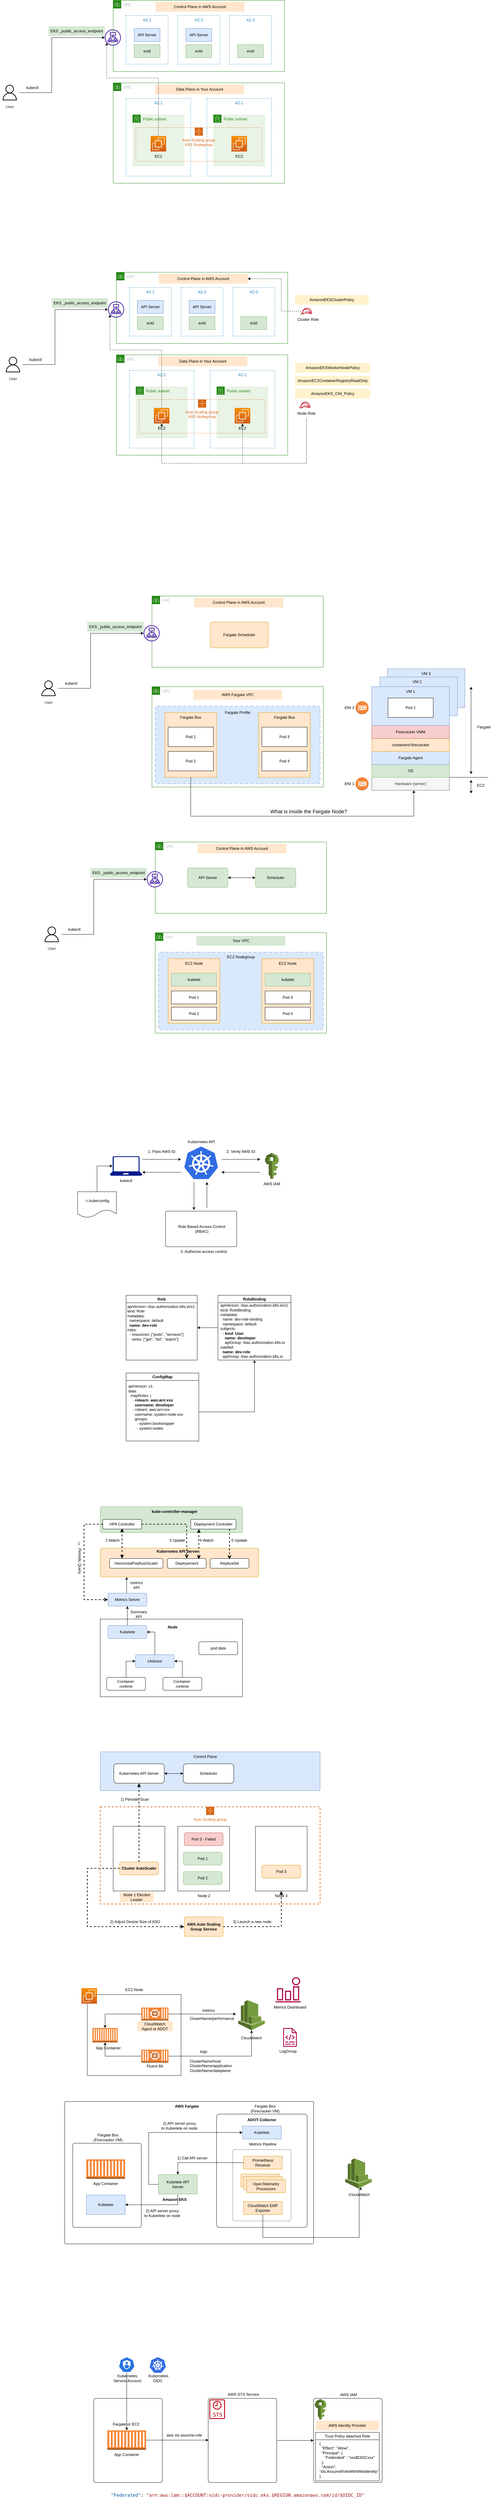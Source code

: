 <mxfile>
    <diagram id="KJ7XYEOFDAU7Da_3NT7z" name="Page-2">
        <mxGraphModel dx="2276" dy="622" grid="1" gridSize="10" guides="1" tooltips="1" connect="1" arrows="1" fold="1" page="1" pageScale="1" pageWidth="1100" pageHeight="850" math="0" shadow="0">
            <root>
                <mxCell id="0"/>
                <mxCell id="1" parent="0"/>
                <mxCell id="vIatZsXWFVRwCwIgm7Fn-1" value="" style="group" parent="1" vertex="1" connectable="0">
                    <mxGeometry x="-190" y="80" width="880" height="565" as="geometry"/>
                </mxCell>
                <mxCell id="vIatZsXWFVRwCwIgm7Fn-2" value="VPC" style="points=[[0,0],[0.25,0],[0.5,0],[0.75,0],[1,0],[1,0.25],[1,0.5],[1,0.75],[1,1],[0.75,1],[0.5,1],[0.25,1],[0,1],[0,0.75],[0,0.5],[0,0.25]];outlineConnect=0;gradientColor=none;html=1;whiteSpace=wrap;fontSize=12;fontStyle=0;container=1;pointerEvents=0;collapsible=0;recursiveResize=0;shape=mxgraph.aws4.group;grIcon=mxgraph.aws4.group_vpc;strokeColor=#248814;fillColor=none;verticalAlign=top;align=left;spacingLeft=30;fontColor=#AAB7B8;dashed=0;" parent="vIatZsXWFVRwCwIgm7Fn-1" vertex="1">
                    <mxGeometry x="350" width="530" height="220" as="geometry"/>
                </mxCell>
                <mxCell id="vIatZsXWFVRwCwIgm7Fn-3" value="AZ-1" style="fillColor=none;strokeColor=#147EBA;dashed=1;verticalAlign=top;fontStyle=0;fontColor=#147EBA;whiteSpace=wrap;html=1;" parent="vIatZsXWFVRwCwIgm7Fn-2" vertex="1">
                    <mxGeometry x="40" y="47" width="130" height="150" as="geometry"/>
                </mxCell>
                <mxCell id="vIatZsXWFVRwCwIgm7Fn-4" value="AZ-2" style="fillColor=none;strokeColor=#147EBA;dashed=1;verticalAlign=top;fontStyle=0;fontColor=#147EBA;whiteSpace=wrap;html=1;" parent="vIatZsXWFVRwCwIgm7Fn-2" vertex="1">
                    <mxGeometry x="200" y="47" width="130" height="150" as="geometry"/>
                </mxCell>
                <mxCell id="vIatZsXWFVRwCwIgm7Fn-5" value="API Server" style="rounded=0;whiteSpace=wrap;html=1;fillColor=#dae8fc;strokeColor=#6c8ebf;" parent="vIatZsXWFVRwCwIgm7Fn-2" vertex="1">
                    <mxGeometry x="65" y="87" width="80" height="40" as="geometry"/>
                </mxCell>
                <mxCell id="vIatZsXWFVRwCwIgm7Fn-6" value="API Server" style="rounded=0;whiteSpace=wrap;html=1;fillColor=#dae8fc;strokeColor=#6c8ebf;" parent="vIatZsXWFVRwCwIgm7Fn-2" vertex="1">
                    <mxGeometry x="225" y="87" width="80" height="40" as="geometry"/>
                </mxCell>
                <mxCell id="vIatZsXWFVRwCwIgm7Fn-7" value="ectd" style="rounded=0;whiteSpace=wrap;html=1;fillColor=#d5e8d4;strokeColor=#82b366;" parent="vIatZsXWFVRwCwIgm7Fn-2" vertex="1">
                    <mxGeometry x="65" y="137" width="80" height="40" as="geometry"/>
                </mxCell>
                <mxCell id="vIatZsXWFVRwCwIgm7Fn-8" value="ectd" style="rounded=0;whiteSpace=wrap;html=1;fillColor=#d5e8d4;strokeColor=#82b366;" parent="vIatZsXWFVRwCwIgm7Fn-2" vertex="1">
                    <mxGeometry x="225" y="137" width="80" height="40" as="geometry"/>
                </mxCell>
                <mxCell id="vIatZsXWFVRwCwIgm7Fn-9" value="AZ-3" style="fillColor=none;strokeColor=#147EBA;dashed=1;verticalAlign=top;fontStyle=0;fontColor=#147EBA;whiteSpace=wrap;html=1;" parent="vIatZsXWFVRwCwIgm7Fn-2" vertex="1">
                    <mxGeometry x="360" y="47" width="130" height="150" as="geometry"/>
                </mxCell>
                <mxCell id="vIatZsXWFVRwCwIgm7Fn-10" value="ectd" style="rounded=0;whiteSpace=wrap;html=1;fillColor=#d5e8d4;strokeColor=#82b366;" parent="vIatZsXWFVRwCwIgm7Fn-2" vertex="1">
                    <mxGeometry x="385" y="137" width="80" height="40" as="geometry"/>
                </mxCell>
                <mxCell id="vIatZsXWFVRwCwIgm7Fn-11" value="Control Plane in AWS Account" style="text;html=1;align=center;verticalAlign=middle;whiteSpace=wrap;rounded=0;fillColor=#ffe6cc;strokeColor=none;" parent="vIatZsXWFVRwCwIgm7Fn-2" vertex="1">
                    <mxGeometry x="131" y="5" width="275" height="30" as="geometry"/>
                </mxCell>
                <mxCell id="vIatZsXWFVRwCwIgm7Fn-12" value="VPC" style="points=[[0,0],[0.25,0],[0.5,0],[0.75,0],[1,0],[1,0.25],[1,0.5],[1,0.75],[1,1],[0.75,1],[0.5,1],[0.25,1],[0,1],[0,0.75],[0,0.5],[0,0.25]];outlineConnect=0;gradientColor=none;html=1;whiteSpace=wrap;fontSize=12;fontStyle=0;container=1;pointerEvents=0;collapsible=0;recursiveResize=0;shape=mxgraph.aws4.group;grIcon=mxgraph.aws4.group_vpc;strokeColor=#248814;fillColor=none;verticalAlign=top;align=left;spacingLeft=30;fontColor=#AAB7B8;dashed=0;" parent="vIatZsXWFVRwCwIgm7Fn-1" vertex="1">
                    <mxGeometry x="350" y="255" width="530" height="310" as="geometry"/>
                </mxCell>
                <mxCell id="vIatZsXWFVRwCwIgm7Fn-13" value="AZ-1" style="fillColor=none;strokeColor=#147EBA;dashed=1;verticalAlign=top;fontStyle=0;fontColor=#147EBA;whiteSpace=wrap;html=1;" parent="vIatZsXWFVRwCwIgm7Fn-12" vertex="1">
                    <mxGeometry x="40" y="48" width="200" height="240" as="geometry"/>
                </mxCell>
                <mxCell id="vIatZsXWFVRwCwIgm7Fn-14" value="Public subnet" style="points=[[0,0],[0.25,0],[0.5,0],[0.75,0],[1,0],[1,0.25],[1,0.5],[1,0.75],[1,1],[0.75,1],[0.5,1],[0.25,1],[0,1],[0,0.75],[0,0.5],[0,0.25]];outlineConnect=0;gradientColor=none;html=1;whiteSpace=wrap;fontSize=12;fontStyle=0;container=1;pointerEvents=0;collapsible=0;recursiveResize=0;shape=mxgraph.aws4.group;grIcon=mxgraph.aws4.group_security_group;grStroke=0;strokeColor=#248814;fillColor=#E9F3E6;verticalAlign=top;align=left;spacingLeft=30;fontColor=#248814;dashed=0;" parent="vIatZsXWFVRwCwIgm7Fn-12" vertex="1">
                    <mxGeometry x="60" y="98" width="160" height="160" as="geometry"/>
                </mxCell>
                <mxCell id="vIatZsXWFVRwCwIgm7Fn-15" value="" style="sketch=0;points=[[0,0,0],[0.25,0,0],[0.5,0,0],[0.75,0,0],[1,0,0],[0,1,0],[0.25,1,0],[0.5,1,0],[0.75,1,0],[1,1,0],[0,0.25,0],[0,0.5,0],[0,0.75,0],[1,0.25,0],[1,0.5,0],[1,0.75,0]];outlineConnect=0;fontColor=#232F3E;gradientColor=#F78E04;gradientDirection=north;fillColor=#D05C17;strokeColor=#ffffff;dashed=0;verticalLabelPosition=bottom;verticalAlign=top;align=center;html=1;fontSize=12;fontStyle=0;aspect=fixed;shape=mxgraph.aws4.resourceIcon;resIcon=mxgraph.aws4.ec2;" parent="vIatZsXWFVRwCwIgm7Fn-14" vertex="1">
                    <mxGeometry x="56" y="66" width="48" height="48" as="geometry"/>
                </mxCell>
                <mxCell id="vIatZsXWFVRwCwIgm7Fn-16" value="AZ-1" style="fillColor=none;strokeColor=#147EBA;dashed=1;verticalAlign=top;fontStyle=0;fontColor=#147EBA;whiteSpace=wrap;html=1;" parent="vIatZsXWFVRwCwIgm7Fn-12" vertex="1">
                    <mxGeometry x="290" y="48" width="200" height="240" as="geometry"/>
                </mxCell>
                <mxCell id="vIatZsXWFVRwCwIgm7Fn-17" value="Public subnet" style="points=[[0,0],[0.25,0],[0.5,0],[0.75,0],[1,0],[1,0.25],[1,0.5],[1,0.75],[1,1],[0.75,1],[0.5,1],[0.25,1],[0,1],[0,0.75],[0,0.5],[0,0.25]];outlineConnect=0;gradientColor=none;html=1;whiteSpace=wrap;fontSize=12;fontStyle=0;container=1;pointerEvents=0;collapsible=0;recursiveResize=0;shape=mxgraph.aws4.group;grIcon=mxgraph.aws4.group_security_group;grStroke=0;strokeColor=#248814;fillColor=#E9F3E6;verticalAlign=top;align=left;spacingLeft=30;fontColor=#248814;dashed=0;" parent="vIatZsXWFVRwCwIgm7Fn-12" vertex="1">
                    <mxGeometry x="310" y="98" width="160" height="160" as="geometry"/>
                </mxCell>
                <mxCell id="vIatZsXWFVRwCwIgm7Fn-18" value="" style="sketch=0;points=[[0,0,0],[0.25,0,0],[0.5,0,0],[0.75,0,0],[1,0,0],[0,1,0],[0.25,1,0],[0.5,1,0],[0.75,1,0],[1,1,0],[0,0.25,0],[0,0.5,0],[0,0.75,0],[1,0.25,0],[1,0.5,0],[1,0.75,0]];outlineConnect=0;fontColor=#232F3E;gradientColor=#F78E04;gradientDirection=north;fillColor=#D05C17;strokeColor=#ffffff;dashed=0;verticalLabelPosition=bottom;verticalAlign=top;align=center;html=1;fontSize=12;fontStyle=0;aspect=fixed;shape=mxgraph.aws4.resourceIcon;resIcon=mxgraph.aws4.ec2;" parent="vIatZsXWFVRwCwIgm7Fn-17" vertex="1">
                    <mxGeometry x="56" y="66" width="48" height="48" as="geometry"/>
                </mxCell>
                <mxCell id="vIatZsXWFVRwCwIgm7Fn-19" value="Auto Scaling group&lt;br&gt;K8S Nodegroup" style="points=[[0,0],[0.25,0],[0.5,0],[0.75,0],[1,0],[1,0.25],[1,0.5],[1,0.75],[1,1],[0.75,1],[0.5,1],[0.25,1],[0,1],[0,0.75],[0,0.5],[0,0.25]];outlineConnect=0;gradientColor=none;html=1;whiteSpace=wrap;fontSize=12;fontStyle=0;container=1;pointerEvents=0;collapsible=0;recursiveResize=0;shape=mxgraph.aws4.groupCenter;grIcon=mxgraph.aws4.group_auto_scaling_group;grStroke=1;strokeColor=#D86613;fillColor=none;verticalAlign=top;align=center;fontColor=#D86613;dashed=1;spacingTop=25;" parent="vIatZsXWFVRwCwIgm7Fn-12" vertex="1">
                    <mxGeometry x="70" y="138" width="390" height="104" as="geometry"/>
                </mxCell>
                <mxCell id="vIatZsXWFVRwCwIgm7Fn-20" value="EC2" style="text;html=1;strokeColor=none;fillColor=none;align=center;verticalAlign=middle;whiteSpace=wrap;rounded=0;" parent="vIatZsXWFVRwCwIgm7Fn-19" vertex="1">
                    <mxGeometry x="40" y="74" width="60" height="30" as="geometry"/>
                </mxCell>
                <mxCell id="vIatZsXWFVRwCwIgm7Fn-21" value="EC2" style="text;html=1;strokeColor=none;fillColor=none;align=center;verticalAlign=middle;whiteSpace=wrap;rounded=0;" parent="vIatZsXWFVRwCwIgm7Fn-12" vertex="1">
                    <mxGeometry x="360" y="212" width="60" height="30" as="geometry"/>
                </mxCell>
                <mxCell id="vIatZsXWFVRwCwIgm7Fn-22" value="Data Plane in Your Account" style="text;html=1;align=center;verticalAlign=middle;whiteSpace=wrap;rounded=0;fillColor=#ffe6cc;strokeColor=none;" parent="vIatZsXWFVRwCwIgm7Fn-12" vertex="1">
                    <mxGeometry x="130" y="5" width="275" height="30" as="geometry"/>
                </mxCell>
                <mxCell id="vIatZsXWFVRwCwIgm7Fn-23" value="" style="sketch=0;outlineConnect=0;fontColor=#232F3E;gradientColor=none;fillColor=#4D27AA;strokeColor=none;dashed=0;verticalLabelPosition=bottom;verticalAlign=top;align=center;html=1;fontSize=12;fontStyle=0;aspect=fixed;pointerEvents=1;shape=mxgraph.aws4.application_load_balancer;" parent="vIatZsXWFVRwCwIgm7Fn-1" vertex="1">
                    <mxGeometry x="324" y="90" width="50" height="50" as="geometry"/>
                </mxCell>
                <mxCell id="vIatZsXWFVRwCwIgm7Fn-24" style="edgeStyle=orthogonalEdgeStyle;rounded=0;orthogonalLoop=1;jettySize=auto;html=1;" parent="vIatZsXWFVRwCwIgm7Fn-1" source="vIatZsXWFVRwCwIgm7Fn-25" target="vIatZsXWFVRwCwIgm7Fn-23" edge="1">
                    <mxGeometry relative="1" as="geometry">
                        <Array as="points">
                            <mxPoint x="160" y="115"/>
                        </Array>
                    </mxGeometry>
                </mxCell>
                <mxCell id="vIatZsXWFVRwCwIgm7Fn-25" value="User" style="sketch=0;outlineConnect=0;fontColor=#232F3E;gradientColor=none;strokeColor=none;fillColor=none;dashed=0;verticalLabelPosition=bottom;verticalAlign=top;align=center;html=1;fontSize=12;fontStyle=0;aspect=fixed;shape=mxgraph.aws4.resourceIcon;resIcon=mxgraph.aws4.user;" parent="vIatZsXWFVRwCwIgm7Fn-1" vertex="1">
                    <mxGeometry y="255" width="60" height="60" as="geometry"/>
                </mxCell>
                <mxCell id="vIatZsXWFVRwCwIgm7Fn-26" value="kubectl" style="text;html=1;strokeColor=none;fillColor=none;align=center;verticalAlign=middle;whiteSpace=wrap;rounded=0;" parent="vIatZsXWFVRwCwIgm7Fn-1" vertex="1">
                    <mxGeometry x="70" y="255" width="60" height="30" as="geometry"/>
                </mxCell>
                <mxCell id="vIatZsXWFVRwCwIgm7Fn-27" value="EKS _public_access_endpoint" style="text;html=1;strokeColor=none;fillColor=#d5e8d4;align=center;verticalAlign=middle;whiteSpace=wrap;rounded=0;" parent="vIatZsXWFVRwCwIgm7Fn-1" vertex="1">
                    <mxGeometry x="150" y="80" width="174" height="30" as="geometry"/>
                </mxCell>
                <mxCell id="vIatZsXWFVRwCwIgm7Fn-28" style="edgeStyle=orthogonalEdgeStyle;rounded=0;orthogonalLoop=1;jettySize=auto;html=1;dashed=1;exitX=0.5;exitY=0;exitDx=0;exitDy=0;exitPerimeter=0;" parent="vIatZsXWFVRwCwIgm7Fn-1" source="vIatZsXWFVRwCwIgm7Fn-15" edge="1">
                    <mxGeometry relative="1" as="geometry">
                        <mxPoint x="490" y="435" as="sourcePoint"/>
                        <mxPoint x="330" y="130.999" as="targetPoint"/>
                        <Array as="points">
                            <mxPoint x="490" y="240"/>
                            <mxPoint x="330" y="240"/>
                        </Array>
                    </mxGeometry>
                </mxCell>
                <mxCell id="vIatZsXWFVRwCwIgm7Fn-29" value="" style="group" parent="1" vertex="1" connectable="0">
                    <mxGeometry x="-180" y="920" width="1135" height="590" as="geometry"/>
                </mxCell>
                <mxCell id="vIatZsXWFVRwCwIgm7Fn-30" value="" style="group" parent="vIatZsXWFVRwCwIgm7Fn-29" vertex="1" connectable="0">
                    <mxGeometry width="880" height="565" as="geometry"/>
                </mxCell>
                <mxCell id="vIatZsXWFVRwCwIgm7Fn-31" value="VPC" style="points=[[0,0],[0.25,0],[0.5,0],[0.75,0],[1,0],[1,0.25],[1,0.5],[1,0.75],[1,1],[0.75,1],[0.5,1],[0.25,1],[0,1],[0,0.75],[0,0.5],[0,0.25]];outlineConnect=0;gradientColor=none;html=1;whiteSpace=wrap;fontSize=12;fontStyle=0;container=1;pointerEvents=0;collapsible=0;recursiveResize=0;shape=mxgraph.aws4.group;grIcon=mxgraph.aws4.group_vpc;strokeColor=#248814;fillColor=none;verticalAlign=top;align=left;spacingLeft=30;fontColor=#AAB7B8;dashed=0;" parent="vIatZsXWFVRwCwIgm7Fn-30" vertex="1">
                    <mxGeometry x="350" width="530" height="220" as="geometry"/>
                </mxCell>
                <mxCell id="vIatZsXWFVRwCwIgm7Fn-32" value="AZ-1" style="fillColor=none;strokeColor=#147EBA;dashed=1;verticalAlign=top;fontStyle=0;fontColor=#147EBA;whiteSpace=wrap;html=1;" parent="vIatZsXWFVRwCwIgm7Fn-31" vertex="1">
                    <mxGeometry x="40" y="47" width="130" height="150" as="geometry"/>
                </mxCell>
                <mxCell id="vIatZsXWFVRwCwIgm7Fn-33" value="AZ-2" style="fillColor=none;strokeColor=#147EBA;dashed=1;verticalAlign=top;fontStyle=0;fontColor=#147EBA;whiteSpace=wrap;html=1;" parent="vIatZsXWFVRwCwIgm7Fn-31" vertex="1">
                    <mxGeometry x="200" y="47" width="130" height="150" as="geometry"/>
                </mxCell>
                <mxCell id="vIatZsXWFVRwCwIgm7Fn-34" value="API Server" style="rounded=0;whiteSpace=wrap;html=1;fillColor=#dae8fc;strokeColor=#6c8ebf;" parent="vIatZsXWFVRwCwIgm7Fn-31" vertex="1">
                    <mxGeometry x="65" y="87" width="80" height="40" as="geometry"/>
                </mxCell>
                <mxCell id="vIatZsXWFVRwCwIgm7Fn-35" value="API Server" style="rounded=0;whiteSpace=wrap;html=1;fillColor=#dae8fc;strokeColor=#6c8ebf;" parent="vIatZsXWFVRwCwIgm7Fn-31" vertex="1">
                    <mxGeometry x="225" y="87" width="80" height="40" as="geometry"/>
                </mxCell>
                <mxCell id="vIatZsXWFVRwCwIgm7Fn-36" value="ectd" style="rounded=0;whiteSpace=wrap;html=1;fillColor=#d5e8d4;strokeColor=#82b366;" parent="vIatZsXWFVRwCwIgm7Fn-31" vertex="1">
                    <mxGeometry x="65" y="137" width="80" height="40" as="geometry"/>
                </mxCell>
                <mxCell id="vIatZsXWFVRwCwIgm7Fn-37" value="ectd" style="rounded=0;whiteSpace=wrap;html=1;fillColor=#d5e8d4;strokeColor=#82b366;" parent="vIatZsXWFVRwCwIgm7Fn-31" vertex="1">
                    <mxGeometry x="225" y="137" width="80" height="40" as="geometry"/>
                </mxCell>
                <mxCell id="vIatZsXWFVRwCwIgm7Fn-38" value="AZ-3" style="fillColor=none;strokeColor=#147EBA;dashed=1;verticalAlign=top;fontStyle=0;fontColor=#147EBA;whiteSpace=wrap;html=1;" parent="vIatZsXWFVRwCwIgm7Fn-31" vertex="1">
                    <mxGeometry x="360" y="47" width="130" height="150" as="geometry"/>
                </mxCell>
                <mxCell id="vIatZsXWFVRwCwIgm7Fn-39" value="ectd" style="rounded=0;whiteSpace=wrap;html=1;fillColor=#d5e8d4;strokeColor=#82b366;" parent="vIatZsXWFVRwCwIgm7Fn-31" vertex="1">
                    <mxGeometry x="385" y="137" width="80" height="40" as="geometry"/>
                </mxCell>
                <mxCell id="vIatZsXWFVRwCwIgm7Fn-40" value="Control Plane in AWS Account" style="text;html=1;align=center;verticalAlign=middle;whiteSpace=wrap;rounded=0;fillColor=#ffe6cc;strokeColor=none;" parent="vIatZsXWFVRwCwIgm7Fn-31" vertex="1">
                    <mxGeometry x="131" y="5" width="275" height="30" as="geometry"/>
                </mxCell>
                <mxCell id="vIatZsXWFVRwCwIgm7Fn-41" value="VPC" style="points=[[0,0],[0.25,0],[0.5,0],[0.75,0],[1,0],[1,0.25],[1,0.5],[1,0.75],[1,1],[0.75,1],[0.5,1],[0.25,1],[0,1],[0,0.75],[0,0.5],[0,0.25]];outlineConnect=0;gradientColor=none;html=1;whiteSpace=wrap;fontSize=12;fontStyle=0;container=1;pointerEvents=0;collapsible=0;recursiveResize=0;shape=mxgraph.aws4.group;grIcon=mxgraph.aws4.group_vpc;strokeColor=#248814;fillColor=none;verticalAlign=top;align=left;spacingLeft=30;fontColor=#AAB7B8;dashed=0;" parent="vIatZsXWFVRwCwIgm7Fn-30" vertex="1">
                    <mxGeometry x="350" y="255" width="530" height="310" as="geometry"/>
                </mxCell>
                <mxCell id="vIatZsXWFVRwCwIgm7Fn-42" value="AZ-1" style="fillColor=none;strokeColor=#147EBA;dashed=1;verticalAlign=top;fontStyle=0;fontColor=#147EBA;whiteSpace=wrap;html=1;" parent="vIatZsXWFVRwCwIgm7Fn-41" vertex="1">
                    <mxGeometry x="40" y="48" width="200" height="240" as="geometry"/>
                </mxCell>
                <mxCell id="vIatZsXWFVRwCwIgm7Fn-43" value="Public subnet" style="points=[[0,0],[0.25,0],[0.5,0],[0.75,0],[1,0],[1,0.25],[1,0.5],[1,0.75],[1,1],[0.75,1],[0.5,1],[0.25,1],[0,1],[0,0.75],[0,0.5],[0,0.25]];outlineConnect=0;gradientColor=none;html=1;whiteSpace=wrap;fontSize=12;fontStyle=0;container=1;pointerEvents=0;collapsible=0;recursiveResize=0;shape=mxgraph.aws4.group;grIcon=mxgraph.aws4.group_security_group;grStroke=0;strokeColor=#248814;fillColor=#E9F3E6;verticalAlign=top;align=left;spacingLeft=30;fontColor=#248814;dashed=0;" parent="vIatZsXWFVRwCwIgm7Fn-41" vertex="1">
                    <mxGeometry x="60" y="98" width="160" height="160" as="geometry"/>
                </mxCell>
                <mxCell id="vIatZsXWFVRwCwIgm7Fn-44" value="" style="sketch=0;points=[[0,0,0],[0.25,0,0],[0.5,0,0],[0.75,0,0],[1,0,0],[0,1,0],[0.25,1,0],[0.5,1,0],[0.75,1,0],[1,1,0],[0,0.25,0],[0,0.5,0],[0,0.75,0],[1,0.25,0],[1,0.5,0],[1,0.75,0]];outlineConnect=0;fontColor=#232F3E;gradientColor=#F78E04;gradientDirection=north;fillColor=#D05C17;strokeColor=#ffffff;dashed=0;verticalLabelPosition=bottom;verticalAlign=top;align=center;html=1;fontSize=12;fontStyle=0;aspect=fixed;shape=mxgraph.aws4.resourceIcon;resIcon=mxgraph.aws4.ec2;" parent="vIatZsXWFVRwCwIgm7Fn-43" vertex="1">
                    <mxGeometry x="56" y="66" width="48" height="48" as="geometry"/>
                </mxCell>
                <mxCell id="vIatZsXWFVRwCwIgm7Fn-45" value="AZ-1" style="fillColor=none;strokeColor=#147EBA;dashed=1;verticalAlign=top;fontStyle=0;fontColor=#147EBA;whiteSpace=wrap;html=1;" parent="vIatZsXWFVRwCwIgm7Fn-41" vertex="1">
                    <mxGeometry x="290" y="48" width="200" height="240" as="geometry"/>
                </mxCell>
                <mxCell id="vIatZsXWFVRwCwIgm7Fn-46" value="Public subnet" style="points=[[0,0],[0.25,0],[0.5,0],[0.75,0],[1,0],[1,0.25],[1,0.5],[1,0.75],[1,1],[0.75,1],[0.5,1],[0.25,1],[0,1],[0,0.75],[0,0.5],[0,0.25]];outlineConnect=0;gradientColor=none;html=1;whiteSpace=wrap;fontSize=12;fontStyle=0;container=1;pointerEvents=0;collapsible=0;recursiveResize=0;shape=mxgraph.aws4.group;grIcon=mxgraph.aws4.group_security_group;grStroke=0;strokeColor=#248814;fillColor=#E9F3E6;verticalAlign=top;align=left;spacingLeft=30;fontColor=#248814;dashed=0;" parent="vIatZsXWFVRwCwIgm7Fn-41" vertex="1">
                    <mxGeometry x="310" y="98" width="160" height="160" as="geometry"/>
                </mxCell>
                <mxCell id="vIatZsXWFVRwCwIgm7Fn-47" value="" style="sketch=0;points=[[0,0,0],[0.25,0,0],[0.5,0,0],[0.75,0,0],[1,0,0],[0,1,0],[0.25,1,0],[0.5,1,0],[0.75,1,0],[1,1,0],[0,0.25,0],[0,0.5,0],[0,0.75,0],[1,0.25,0],[1,0.5,0],[1,0.75,0]];outlineConnect=0;fontColor=#232F3E;gradientColor=#F78E04;gradientDirection=north;fillColor=#D05C17;strokeColor=#ffffff;dashed=0;verticalLabelPosition=bottom;verticalAlign=top;align=center;html=1;fontSize=12;fontStyle=0;aspect=fixed;shape=mxgraph.aws4.resourceIcon;resIcon=mxgraph.aws4.ec2;" parent="vIatZsXWFVRwCwIgm7Fn-46" vertex="1">
                    <mxGeometry x="56" y="66" width="48" height="48" as="geometry"/>
                </mxCell>
                <mxCell id="vIatZsXWFVRwCwIgm7Fn-48" value="Auto Scaling group&lt;br&gt;K8S Nodegroup" style="points=[[0,0],[0.25,0],[0.5,0],[0.75,0],[1,0],[1,0.25],[1,0.5],[1,0.75],[1,1],[0.75,1],[0.5,1],[0.25,1],[0,1],[0,0.75],[0,0.5],[0,0.25]];outlineConnect=0;gradientColor=none;html=1;whiteSpace=wrap;fontSize=12;fontStyle=0;container=1;pointerEvents=0;collapsible=0;recursiveResize=0;shape=mxgraph.aws4.groupCenter;grIcon=mxgraph.aws4.group_auto_scaling_group;grStroke=1;strokeColor=#D86613;fillColor=none;verticalAlign=top;align=center;fontColor=#D86613;dashed=1;spacingTop=25;" parent="vIatZsXWFVRwCwIgm7Fn-41" vertex="1">
                    <mxGeometry x="70" y="138" width="390" height="104" as="geometry"/>
                </mxCell>
                <mxCell id="vIatZsXWFVRwCwIgm7Fn-49" value="EC2" style="text;html=1;strokeColor=none;fillColor=none;align=center;verticalAlign=middle;whiteSpace=wrap;rounded=0;" parent="vIatZsXWFVRwCwIgm7Fn-48" vertex="1">
                    <mxGeometry x="40" y="74" width="60" height="30" as="geometry"/>
                </mxCell>
                <mxCell id="vIatZsXWFVRwCwIgm7Fn-50" value="EC2" style="text;html=1;strokeColor=none;fillColor=none;align=center;verticalAlign=middle;whiteSpace=wrap;rounded=0;" parent="vIatZsXWFVRwCwIgm7Fn-41" vertex="1">
                    <mxGeometry x="360" y="212" width="60" height="30" as="geometry"/>
                </mxCell>
                <mxCell id="vIatZsXWFVRwCwIgm7Fn-51" value="Data Plane in Your Account" style="text;html=1;align=center;verticalAlign=middle;whiteSpace=wrap;rounded=0;fillColor=#ffe6cc;strokeColor=none;" parent="vIatZsXWFVRwCwIgm7Fn-41" vertex="1">
                    <mxGeometry x="130" y="5" width="275" height="30" as="geometry"/>
                </mxCell>
                <mxCell id="vIatZsXWFVRwCwIgm7Fn-52" value="" style="sketch=0;outlineConnect=0;fontColor=#232F3E;gradientColor=none;fillColor=#4D27AA;strokeColor=none;dashed=0;verticalLabelPosition=bottom;verticalAlign=top;align=center;html=1;fontSize=12;fontStyle=0;aspect=fixed;pointerEvents=1;shape=mxgraph.aws4.application_load_balancer;" parent="vIatZsXWFVRwCwIgm7Fn-30" vertex="1">
                    <mxGeometry x="324" y="90" width="50" height="50" as="geometry"/>
                </mxCell>
                <mxCell id="vIatZsXWFVRwCwIgm7Fn-53" style="edgeStyle=orthogonalEdgeStyle;rounded=0;orthogonalLoop=1;jettySize=auto;html=1;" parent="vIatZsXWFVRwCwIgm7Fn-30" source="vIatZsXWFVRwCwIgm7Fn-54" target="vIatZsXWFVRwCwIgm7Fn-52" edge="1">
                    <mxGeometry relative="1" as="geometry">
                        <Array as="points">
                            <mxPoint x="160" y="115"/>
                        </Array>
                    </mxGeometry>
                </mxCell>
                <mxCell id="vIatZsXWFVRwCwIgm7Fn-54" value="User" style="sketch=0;outlineConnect=0;fontColor=#232F3E;gradientColor=none;strokeColor=none;fillColor=none;dashed=0;verticalLabelPosition=bottom;verticalAlign=top;align=center;html=1;fontSize=12;fontStyle=0;aspect=fixed;shape=mxgraph.aws4.resourceIcon;resIcon=mxgraph.aws4.user;" parent="vIatZsXWFVRwCwIgm7Fn-30" vertex="1">
                    <mxGeometry y="255" width="60" height="60" as="geometry"/>
                </mxCell>
                <mxCell id="vIatZsXWFVRwCwIgm7Fn-55" value="kubectl" style="text;html=1;strokeColor=none;fillColor=none;align=center;verticalAlign=middle;whiteSpace=wrap;rounded=0;" parent="vIatZsXWFVRwCwIgm7Fn-30" vertex="1">
                    <mxGeometry x="70" y="255" width="60" height="30" as="geometry"/>
                </mxCell>
                <mxCell id="vIatZsXWFVRwCwIgm7Fn-56" value="EKS _public_access_endpoint" style="text;html=1;strokeColor=none;fillColor=#d5e8d4;align=center;verticalAlign=middle;whiteSpace=wrap;rounded=0;" parent="vIatZsXWFVRwCwIgm7Fn-30" vertex="1">
                    <mxGeometry x="150" y="80" width="174" height="30" as="geometry"/>
                </mxCell>
                <mxCell id="vIatZsXWFVRwCwIgm7Fn-57" style="edgeStyle=orthogonalEdgeStyle;rounded=0;orthogonalLoop=1;jettySize=auto;html=1;dashed=1;exitX=0.5;exitY=0;exitDx=0;exitDy=0;exitPerimeter=0;" parent="vIatZsXWFVRwCwIgm7Fn-30" source="vIatZsXWFVRwCwIgm7Fn-44" edge="1">
                    <mxGeometry relative="1" as="geometry">
                        <mxPoint x="490" y="435" as="sourcePoint"/>
                        <mxPoint x="330" y="130.999" as="targetPoint"/>
                        <Array as="points">
                            <mxPoint x="490" y="240"/>
                            <mxPoint x="330" y="240"/>
                        </Array>
                    </mxGeometry>
                </mxCell>
                <mxCell id="vIatZsXWFVRwCwIgm7Fn-58" style="edgeStyle=orthogonalEdgeStyle;rounded=0;orthogonalLoop=1;jettySize=auto;html=1;entryX=1;entryY=0.5;entryDx=0;entryDy=0;dashed=1;" parent="vIatZsXWFVRwCwIgm7Fn-29" source="vIatZsXWFVRwCwIgm7Fn-59" target="vIatZsXWFVRwCwIgm7Fn-40" edge="1">
                    <mxGeometry relative="1" as="geometry">
                        <Array as="points">
                            <mxPoint x="860" y="120"/>
                            <mxPoint x="860" y="20"/>
                        </Array>
                    </mxGeometry>
                </mxCell>
                <mxCell id="vIatZsXWFVRwCwIgm7Fn-59" value="" style="sketch=0;outlineConnect=0;fontColor=#232F3E;gradientColor=none;fillColor=#BF0816;strokeColor=none;dashed=0;verticalLabelPosition=bottom;verticalAlign=top;align=center;html=1;fontSize=12;fontStyle=0;aspect=fixed;pointerEvents=1;shape=mxgraph.aws4.role;" parent="vIatZsXWFVRwCwIgm7Fn-29" vertex="1">
                    <mxGeometry x="920" y="110" width="35.46" height="20" as="geometry"/>
                </mxCell>
                <mxCell id="vIatZsXWFVRwCwIgm7Fn-60" value="Cluster Role" style="text;html=1;strokeColor=none;fillColor=none;align=center;verticalAlign=middle;whiteSpace=wrap;rounded=0;" parent="vIatZsXWFVRwCwIgm7Fn-29" vertex="1">
                    <mxGeometry x="902.73" y="131" width="80" height="30" as="geometry"/>
                </mxCell>
                <mxCell id="vIatZsXWFVRwCwIgm7Fn-61" value="" style="sketch=0;outlineConnect=0;fontColor=#232F3E;gradientColor=none;fillColor=#BF0816;strokeColor=none;dashed=0;verticalLabelPosition=bottom;verticalAlign=top;align=center;html=1;fontSize=12;fontStyle=0;aspect=fixed;pointerEvents=1;shape=mxgraph.aws4.role;" parent="vIatZsXWFVRwCwIgm7Fn-29" vertex="1">
                    <mxGeometry x="915" y="400" width="35.46" height="20" as="geometry"/>
                </mxCell>
                <mxCell id="vIatZsXWFVRwCwIgm7Fn-62" style="edgeStyle=orthogonalEdgeStyle;rounded=0;orthogonalLoop=1;jettySize=auto;html=1;entryX=0.5;entryY=0;entryDx=0;entryDy=0;dashed=1;" parent="vIatZsXWFVRwCwIgm7Fn-29" source="vIatZsXWFVRwCwIgm7Fn-63" target="vIatZsXWFVRwCwIgm7Fn-49" edge="1">
                    <mxGeometry relative="1" as="geometry">
                        <Array as="points">
                            <mxPoint x="938" y="590"/>
                            <mxPoint x="490" y="590"/>
                        </Array>
                    </mxGeometry>
                </mxCell>
                <mxCell id="vIatZsXWFVRwCwIgm7Fn-63" value="Node Role" style="text;html=1;strokeColor=none;fillColor=none;align=center;verticalAlign=middle;whiteSpace=wrap;rounded=0;" parent="vIatZsXWFVRwCwIgm7Fn-29" vertex="1">
                    <mxGeometry x="897.73" y="421" width="80" height="30" as="geometry"/>
                </mxCell>
                <mxCell id="vIatZsXWFVRwCwIgm7Fn-64" style="edgeStyle=orthogonalEdgeStyle;rounded=0;orthogonalLoop=1;jettySize=auto;html=1;entryX=0.5;entryY=0;entryDx=0;entryDy=0;dashed=1;" parent="vIatZsXWFVRwCwIgm7Fn-29" target="vIatZsXWFVRwCwIgm7Fn-50" edge="1">
                    <mxGeometry relative="1" as="geometry">
                        <mxPoint x="938" y="451" as="sourcePoint"/>
                        <mxPoint x="490" y="467" as="targetPoint"/>
                        <Array as="points">
                            <mxPoint x="938" y="590"/>
                            <mxPoint x="740" y="590"/>
                        </Array>
                    </mxGeometry>
                </mxCell>
                <mxCell id="vIatZsXWFVRwCwIgm7Fn-65" value="AmazonEKSClusterPolicy" style="text;html=1;strokeColor=none;fillColor=#fff2cc;align=center;verticalAlign=middle;whiteSpace=wrap;rounded=0;" parent="vIatZsXWFVRwCwIgm7Fn-29" vertex="1">
                    <mxGeometry x="902.73" y="70" width="227.27" height="30" as="geometry"/>
                </mxCell>
                <mxCell id="vIatZsXWFVRwCwIgm7Fn-66" value="AmazonEKSWorkerNodePolicy" style="text;html=1;strokeColor=none;fillColor=#fff2cc;align=center;verticalAlign=middle;whiteSpace=wrap;rounded=0;" parent="vIatZsXWFVRwCwIgm7Fn-29" vertex="1">
                    <mxGeometry x="902.73" y="280" width="232.27" height="30" as="geometry"/>
                </mxCell>
                <mxCell id="vIatZsXWFVRwCwIgm7Fn-67" value="AmazonEC2ContainerRegistryReadOnly" style="text;html=1;strokeColor=none;fillColor=#fff2cc;align=center;verticalAlign=middle;whiteSpace=wrap;rounded=0;" parent="vIatZsXWFVRwCwIgm7Fn-29" vertex="1">
                    <mxGeometry x="902.73" y="320" width="232.27" height="30" as="geometry"/>
                </mxCell>
                <mxCell id="vIatZsXWFVRwCwIgm7Fn-68" value="AmazonEKS_CNI_Policy" style="text;html=1;strokeColor=none;fillColor=#fff2cc;align=center;verticalAlign=middle;whiteSpace=wrap;rounded=0;" parent="vIatZsXWFVRwCwIgm7Fn-29" vertex="1">
                    <mxGeometry x="902.73" y="360" width="232.27" height="30" as="geometry"/>
                </mxCell>
                <mxCell id="vIatZsXWFVRwCwIgm7Fn-69" value="VPC" style="points=[[0,0],[0.25,0],[0.5,0],[0.75,0],[1,0],[1,0.25],[1,0.5],[1,0.75],[1,1],[0.75,1],[0.5,1],[0.25,1],[0,1],[0,0.75],[0,0.5],[0,0.25]];outlineConnect=0;gradientColor=none;html=1;whiteSpace=wrap;fontSize=12;fontStyle=0;container=1;pointerEvents=0;collapsible=0;recursiveResize=0;shape=mxgraph.aws4.group;grIcon=mxgraph.aws4.group_vpc;strokeColor=#248814;fillColor=none;verticalAlign=top;align=left;spacingLeft=30;fontColor=#AAB7B8;dashed=0;" parent="1" vertex="1">
                    <mxGeometry x="290" y="2680" width="530" height="220" as="geometry"/>
                </mxCell>
                <mxCell id="vIatZsXWFVRwCwIgm7Fn-70" value="Control Plane in AWS Account" style="text;html=1;align=center;verticalAlign=middle;whiteSpace=wrap;rounded=0;fillColor=#ffe6cc;strokeColor=none;" parent="vIatZsXWFVRwCwIgm7Fn-69" vertex="1">
                    <mxGeometry x="131" y="5" width="275" height="30" as="geometry"/>
                </mxCell>
                <mxCell id="vIatZsXWFVRwCwIgm7Fn-71" value="Scheduler" style="rounded=1;whiteSpace=wrap;html=1;arcSize=9;fillColor=#d5e8d4;strokeColor=#82b366;" parent="vIatZsXWFVRwCwIgm7Fn-69" vertex="1">
                    <mxGeometry x="310" y="80" width="125" height="60" as="geometry"/>
                </mxCell>
                <mxCell id="vIatZsXWFVRwCwIgm7Fn-72" value="API Server" style="rounded=1;whiteSpace=wrap;html=1;arcSize=9;fillColor=#d5e8d4;strokeColor=#82b366;" parent="vIatZsXWFVRwCwIgm7Fn-69" vertex="1">
                    <mxGeometry x="100" y="80" width="125" height="60" as="geometry"/>
                </mxCell>
                <mxCell id="vIatZsXWFVRwCwIgm7Fn-73" value="" style="endArrow=classic;startArrow=classic;html=1;rounded=0;" parent="vIatZsXWFVRwCwIgm7Fn-69" source="vIatZsXWFVRwCwIgm7Fn-72" edge="1">
                    <mxGeometry width="50" height="50" relative="1" as="geometry">
                        <mxPoint x="260" y="160" as="sourcePoint"/>
                        <mxPoint x="310" y="110" as="targetPoint"/>
                    </mxGeometry>
                </mxCell>
                <mxCell id="vIatZsXWFVRwCwIgm7Fn-74" value="" style="sketch=0;outlineConnect=0;fontColor=#232F3E;gradientColor=none;fillColor=#4D27AA;strokeColor=none;dashed=0;verticalLabelPosition=bottom;verticalAlign=top;align=center;html=1;fontSize=12;fontStyle=0;aspect=fixed;pointerEvents=1;shape=mxgraph.aws4.application_load_balancer;" parent="1" vertex="1">
                    <mxGeometry x="264" y="2770" width="50" height="50" as="geometry"/>
                </mxCell>
                <mxCell id="vIatZsXWFVRwCwIgm7Fn-75" style="edgeStyle=orthogonalEdgeStyle;rounded=0;orthogonalLoop=1;jettySize=auto;html=1;" parent="1" source="vIatZsXWFVRwCwIgm7Fn-76" target="vIatZsXWFVRwCwIgm7Fn-74" edge="1">
                    <mxGeometry relative="1" as="geometry">
                        <Array as="points">
                            <mxPoint x="100" y="2795"/>
                        </Array>
                    </mxGeometry>
                </mxCell>
                <mxCell id="vIatZsXWFVRwCwIgm7Fn-76" value="User" style="sketch=0;outlineConnect=0;fontColor=#232F3E;gradientColor=none;strokeColor=none;fillColor=none;dashed=0;verticalLabelPosition=bottom;verticalAlign=top;align=center;html=1;fontSize=12;fontStyle=0;aspect=fixed;shape=mxgraph.aws4.resourceIcon;resIcon=mxgraph.aws4.user;" parent="1" vertex="1">
                    <mxGeometry x="-60" y="2935" width="60" height="60" as="geometry"/>
                </mxCell>
                <mxCell id="vIatZsXWFVRwCwIgm7Fn-77" value="kubectl" style="text;html=1;strokeColor=none;fillColor=none;align=center;verticalAlign=middle;whiteSpace=wrap;rounded=0;" parent="1" vertex="1">
                    <mxGeometry x="10" y="2935" width="60" height="30" as="geometry"/>
                </mxCell>
                <mxCell id="vIatZsXWFVRwCwIgm7Fn-78" value="EKS _public_access_endpoint" style="text;html=1;strokeColor=none;fillColor=#d5e8d4;align=center;verticalAlign=middle;whiteSpace=wrap;rounded=0;" parent="1" vertex="1">
                    <mxGeometry x="90" y="2760" width="174" height="30" as="geometry"/>
                </mxCell>
                <mxCell id="vIatZsXWFVRwCwIgm7Fn-79" value="VPC" style="points=[[0,0],[0.25,0],[0.5,0],[0.75,0],[1,0],[1,0.25],[1,0.5],[1,0.75],[1,1],[0.75,1],[0.5,1],[0.25,1],[0,1],[0,0.75],[0,0.5],[0,0.25]];outlineConnect=0;gradientColor=none;html=1;whiteSpace=wrap;fontSize=12;fontStyle=0;container=1;pointerEvents=0;collapsible=0;recursiveResize=0;shape=mxgraph.aws4.group;grIcon=mxgraph.aws4.group_vpc;strokeColor=#248814;fillColor=none;verticalAlign=top;align=left;spacingLeft=30;fontColor=#AAB7B8;dashed=0;" parent="1" vertex="1">
                    <mxGeometry x="290" y="2960" width="530" height="310" as="geometry"/>
                </mxCell>
                <mxCell id="vIatZsXWFVRwCwIgm7Fn-80" value="" style="rounded=1;whiteSpace=wrap;html=1;arcSize=3;dashed=1;dashPattern=8 8;fillColor=#dae8fc;strokeColor=#6c8ebf;" parent="vIatZsXWFVRwCwIgm7Fn-79" vertex="1">
                    <mxGeometry x="10" y="60" width="510" height="240" as="geometry"/>
                </mxCell>
                <mxCell id="vIatZsXWFVRwCwIgm7Fn-81" value="Your VPC" style="text;html=1;align=center;verticalAlign=middle;whiteSpace=wrap;rounded=0;fillColor=#d5e8d4;strokeColor=none;" parent="vIatZsXWFVRwCwIgm7Fn-79" vertex="1">
                    <mxGeometry x="127.5" y="10" width="275" height="30" as="geometry"/>
                </mxCell>
                <mxCell id="vIatZsXWFVRwCwIgm7Fn-82" value="" style="rounded=0;whiteSpace=wrap;html=1;fillColor=#ffe6cc;strokeColor=#d79b00;" parent="vIatZsXWFVRwCwIgm7Fn-79" vertex="1">
                    <mxGeometry x="40" y="80" width="160" height="200" as="geometry"/>
                </mxCell>
                <mxCell id="vIatZsXWFVRwCwIgm7Fn-83" value="EC2 Node" style="text;html=1;strokeColor=none;fillColor=none;align=center;verticalAlign=middle;whiteSpace=wrap;rounded=0;" parent="vIatZsXWFVRwCwIgm7Fn-79" vertex="1">
                    <mxGeometry x="70" y="80" width="100" height="30" as="geometry"/>
                </mxCell>
                <mxCell id="vIatZsXWFVRwCwIgm7Fn-84" value="Pod 1" style="rounded=0;whiteSpace=wrap;html=1;" parent="vIatZsXWFVRwCwIgm7Fn-79" vertex="1">
                    <mxGeometry x="50" y="180" width="140" height="40" as="geometry"/>
                </mxCell>
                <mxCell id="vIatZsXWFVRwCwIgm7Fn-85" value="Pod 2" style="rounded=0;whiteSpace=wrap;html=1;" parent="vIatZsXWFVRwCwIgm7Fn-79" vertex="1">
                    <mxGeometry x="50" y="230" width="140" height="40" as="geometry"/>
                </mxCell>
                <mxCell id="vIatZsXWFVRwCwIgm7Fn-86" value="" style="rounded=0;whiteSpace=wrap;html=1;fillColor=#ffe6cc;strokeColor=#d79b00;" parent="vIatZsXWFVRwCwIgm7Fn-79" vertex="1">
                    <mxGeometry x="330" y="80" width="160" height="200" as="geometry"/>
                </mxCell>
                <mxCell id="vIatZsXWFVRwCwIgm7Fn-87" value="EC2 Node" style="text;html=1;strokeColor=none;fillColor=none;align=center;verticalAlign=middle;whiteSpace=wrap;rounded=0;" parent="vIatZsXWFVRwCwIgm7Fn-79" vertex="1">
                    <mxGeometry x="360" y="80" width="100" height="30" as="geometry"/>
                </mxCell>
                <mxCell id="vIatZsXWFVRwCwIgm7Fn-88" value="Pod 3" style="rounded=0;whiteSpace=wrap;html=1;" parent="vIatZsXWFVRwCwIgm7Fn-79" vertex="1">
                    <mxGeometry x="340" y="180" width="140" height="40" as="geometry"/>
                </mxCell>
                <mxCell id="vIatZsXWFVRwCwIgm7Fn-89" value="Pod 4" style="rounded=0;whiteSpace=wrap;html=1;" parent="vIatZsXWFVRwCwIgm7Fn-79" vertex="1">
                    <mxGeometry x="340" y="230" width="140" height="40" as="geometry"/>
                </mxCell>
                <mxCell id="vIatZsXWFVRwCwIgm7Fn-90" value="EC2 Nodegroup" style="text;html=1;strokeColor=none;fillColor=none;align=center;verticalAlign=middle;whiteSpace=wrap;rounded=0;" parent="vIatZsXWFVRwCwIgm7Fn-79" vertex="1">
                    <mxGeometry x="200" y="60" width="130" height="30" as="geometry"/>
                </mxCell>
                <mxCell id="vIatZsXWFVRwCwIgm7Fn-91" value="kubelet" style="rounded=0;whiteSpace=wrap;html=1;fillColor=#d5e8d4;strokeColor=#82b366;" parent="vIatZsXWFVRwCwIgm7Fn-79" vertex="1">
                    <mxGeometry x="50" y="125" width="140" height="40" as="geometry"/>
                </mxCell>
                <mxCell id="vIatZsXWFVRwCwIgm7Fn-92" value="kubelet" style="rounded=0;whiteSpace=wrap;html=1;fillColor=#d5e8d4;strokeColor=#82b366;" parent="vIatZsXWFVRwCwIgm7Fn-79" vertex="1">
                    <mxGeometry x="340" y="125" width="140" height="40" as="geometry"/>
                </mxCell>
                <mxCell id="vIatZsXWFVRwCwIgm7Fn-93" value="" style="group" parent="1" vertex="1" connectable="0">
                    <mxGeometry x="-70" y="1920" width="1407" height="680" as="geometry"/>
                </mxCell>
                <mxCell id="vIatZsXWFVRwCwIgm7Fn-94" value="VPC" style="points=[[0,0],[0.25,0],[0.5,0],[0.75,0],[1,0],[1,0.25],[1,0.5],[1,0.75],[1,1],[0.75,1],[0.5,1],[0.25,1],[0,1],[0,0.75],[0,0.5],[0,0.25]];outlineConnect=0;gradientColor=none;html=1;whiteSpace=wrap;fontSize=12;fontStyle=0;container=1;pointerEvents=0;collapsible=0;recursiveResize=0;shape=mxgraph.aws4.group;grIcon=mxgraph.aws4.group_vpc;strokeColor=#248814;fillColor=none;verticalAlign=top;align=left;spacingLeft=30;fontColor=#AAB7B8;dashed=0;" parent="vIatZsXWFVRwCwIgm7Fn-93" vertex="1">
                    <mxGeometry x="350" width="530" height="220" as="geometry"/>
                </mxCell>
                <mxCell id="vIatZsXWFVRwCwIgm7Fn-95" value="Control Plane in AWS Account" style="text;html=1;align=center;verticalAlign=middle;whiteSpace=wrap;rounded=0;fillColor=#ffe6cc;strokeColor=none;fontStyle=0" parent="vIatZsXWFVRwCwIgm7Fn-94" vertex="1">
                    <mxGeometry x="131" y="5" width="275" height="30" as="geometry"/>
                </mxCell>
                <mxCell id="vIatZsXWFVRwCwIgm7Fn-96" value="" style="sketch=0;outlineConnect=0;fontColor=#232F3E;gradientColor=none;fillColor=#4D27AA;strokeColor=none;dashed=0;verticalLabelPosition=bottom;verticalAlign=top;align=center;html=1;fontSize=12;fontStyle=0;aspect=fixed;pointerEvents=1;shape=mxgraph.aws4.application_load_balancer;" parent="vIatZsXWFVRwCwIgm7Fn-93" vertex="1">
                    <mxGeometry x="324" y="90" width="50" height="50" as="geometry"/>
                </mxCell>
                <mxCell id="vIatZsXWFVRwCwIgm7Fn-97" style="edgeStyle=orthogonalEdgeStyle;rounded=0;orthogonalLoop=1;jettySize=auto;html=1;fontStyle=0" parent="vIatZsXWFVRwCwIgm7Fn-93" source="vIatZsXWFVRwCwIgm7Fn-98" target="vIatZsXWFVRwCwIgm7Fn-96" edge="1">
                    <mxGeometry relative="1" as="geometry">
                        <Array as="points">
                            <mxPoint x="160" y="115"/>
                        </Array>
                    </mxGeometry>
                </mxCell>
                <mxCell id="vIatZsXWFVRwCwIgm7Fn-98" value="User" style="sketch=0;outlineConnect=0;fontColor=#232F3E;gradientColor=none;strokeColor=none;fillColor=none;dashed=0;verticalLabelPosition=bottom;verticalAlign=top;align=center;html=1;fontSize=12;fontStyle=0;aspect=fixed;shape=mxgraph.aws4.resourceIcon;resIcon=mxgraph.aws4.user;" parent="vIatZsXWFVRwCwIgm7Fn-93" vertex="1">
                    <mxGeometry y="255" width="60" height="60" as="geometry"/>
                </mxCell>
                <mxCell id="vIatZsXWFVRwCwIgm7Fn-99" value="kubectl" style="text;html=1;strokeColor=none;fillColor=none;align=center;verticalAlign=middle;whiteSpace=wrap;rounded=0;fontStyle=0" parent="vIatZsXWFVRwCwIgm7Fn-93" vertex="1">
                    <mxGeometry x="70" y="255" width="60" height="30" as="geometry"/>
                </mxCell>
                <mxCell id="vIatZsXWFVRwCwIgm7Fn-100" value="EKS _public_access_endpoint" style="text;html=1;strokeColor=none;fillColor=#d5e8d4;align=center;verticalAlign=middle;whiteSpace=wrap;rounded=0;fontStyle=0" parent="vIatZsXWFVRwCwIgm7Fn-93" vertex="1">
                    <mxGeometry x="150" y="80" width="174" height="30" as="geometry"/>
                </mxCell>
                <mxCell id="vIatZsXWFVRwCwIgm7Fn-101" value="VPC" style="points=[[0,0],[0.25,0],[0.5,0],[0.75,0],[1,0],[1,0.25],[1,0.5],[1,0.75],[1,1],[0.75,1],[0.5,1],[0.25,1],[0,1],[0,0.75],[0,0.5],[0,0.25]];outlineConnect=0;gradientColor=none;html=1;whiteSpace=wrap;fontSize=12;fontStyle=0;container=1;pointerEvents=0;collapsible=0;recursiveResize=0;shape=mxgraph.aws4.group;grIcon=mxgraph.aws4.group_vpc;strokeColor=#248814;fillColor=none;verticalAlign=top;align=left;spacingLeft=30;fontColor=#AAB7B8;dashed=0;" parent="vIatZsXWFVRwCwIgm7Fn-93" vertex="1">
                    <mxGeometry x="350" y="280" width="530" height="310" as="geometry"/>
                </mxCell>
                <mxCell id="vIatZsXWFVRwCwIgm7Fn-102" value="Fargate Profile&lt;br&gt;&lt;br&gt;&lt;br&gt;&lt;br&gt;&lt;br&gt;&lt;br&gt;&lt;br&gt;&lt;br&gt;&lt;br&gt;&lt;br&gt;&lt;br&gt;&lt;br&gt;&lt;br&gt;&lt;br&gt;&lt;br&gt;" style="rounded=1;whiteSpace=wrap;html=1;arcSize=3;dashed=1;dashPattern=8 8;fillColor=#dae8fc;strokeColor=#6c8ebf;fontStyle=0" parent="vIatZsXWFVRwCwIgm7Fn-101" vertex="1">
                    <mxGeometry x="10" y="60" width="510" height="240" as="geometry"/>
                </mxCell>
                <mxCell id="vIatZsXWFVRwCwIgm7Fn-103" value="AWS Fargate VPC" style="text;html=1;align=center;verticalAlign=middle;whiteSpace=wrap;rounded=0;fillColor=#ffe6cc;strokeColor=none;fontStyle=0" parent="vIatZsXWFVRwCwIgm7Fn-101" vertex="1">
                    <mxGeometry x="127.5" y="10" width="275" height="30" as="geometry"/>
                </mxCell>
                <mxCell id="vIatZsXWFVRwCwIgm7Fn-104" value="" style="rounded=0;whiteSpace=wrap;html=1;fillColor=#ffe6cc;strokeColor=#d79b00;fontStyle=0" parent="vIatZsXWFVRwCwIgm7Fn-101" vertex="1">
                    <mxGeometry x="40" y="80" width="160" height="200" as="geometry"/>
                </mxCell>
                <mxCell id="vIatZsXWFVRwCwIgm7Fn-105" value="Fargate Box" style="text;html=1;strokeColor=none;fillColor=none;align=center;verticalAlign=middle;whiteSpace=wrap;rounded=0;fontStyle=0" parent="vIatZsXWFVRwCwIgm7Fn-101" vertex="1">
                    <mxGeometry x="70" y="80" width="100" height="30" as="geometry"/>
                </mxCell>
                <mxCell id="vIatZsXWFVRwCwIgm7Fn-106" value="Pod 1" style="rounded=0;whiteSpace=wrap;html=1;fontStyle=0" parent="vIatZsXWFVRwCwIgm7Fn-101" vertex="1">
                    <mxGeometry x="50" y="125" width="140" height="60" as="geometry"/>
                </mxCell>
                <mxCell id="vIatZsXWFVRwCwIgm7Fn-107" style="edgeStyle=orthogonalEdgeStyle;rounded=0;orthogonalLoop=1;jettySize=auto;html=1;fontStyle=0" parent="vIatZsXWFVRwCwIgm7Fn-101" edge="1">
                    <mxGeometry relative="1" as="geometry">
                        <mxPoint x="810" y="320" as="targetPoint"/>
                        <mxPoint x="120" y="280" as="sourcePoint"/>
                        <Array as="points">
                            <mxPoint x="120" y="400"/>
                            <mxPoint x="810" y="400"/>
                        </Array>
                    </mxGeometry>
                </mxCell>
                <mxCell id="vIatZsXWFVRwCwIgm7Fn-108" value="Pod 2" style="rounded=0;whiteSpace=wrap;html=1;fontStyle=0" parent="vIatZsXWFVRwCwIgm7Fn-101" vertex="1">
                    <mxGeometry x="50" y="200" width="140" height="60" as="geometry"/>
                </mxCell>
                <mxCell id="vIatZsXWFVRwCwIgm7Fn-109" value="" style="rounded=0;whiteSpace=wrap;html=1;fillColor=#ffe6cc;strokeColor=#d79b00;fontStyle=0" parent="vIatZsXWFVRwCwIgm7Fn-101" vertex="1">
                    <mxGeometry x="330" y="80" width="160" height="200" as="geometry"/>
                </mxCell>
                <mxCell id="vIatZsXWFVRwCwIgm7Fn-110" value="Fargate Box" style="text;html=1;strokeColor=none;fillColor=none;align=center;verticalAlign=middle;whiteSpace=wrap;rounded=0;fontStyle=0" parent="vIatZsXWFVRwCwIgm7Fn-101" vertex="1">
                    <mxGeometry x="360" y="80" width="100" height="30" as="geometry"/>
                </mxCell>
                <mxCell id="vIatZsXWFVRwCwIgm7Fn-111" value="Pod 3" style="rounded=0;whiteSpace=wrap;html=1;fontStyle=0" parent="vIatZsXWFVRwCwIgm7Fn-101" vertex="1">
                    <mxGeometry x="340" y="125" width="140" height="60" as="geometry"/>
                </mxCell>
                <mxCell id="vIatZsXWFVRwCwIgm7Fn-112" value="Pod 4" style="rounded=0;whiteSpace=wrap;html=1;fontStyle=0" parent="vIatZsXWFVRwCwIgm7Fn-101" vertex="1">
                    <mxGeometry x="340" y="200" width="140" height="60" as="geometry"/>
                </mxCell>
                <mxCell id="vIatZsXWFVRwCwIgm7Fn-113" value="&lt;font style=&quot;font-size: 16px;&quot;&gt;What is inside the Fargate Node?&lt;/font&gt;" style="text;html=1;strokeColor=none;fillColor=none;align=center;verticalAlign=middle;whiteSpace=wrap;rounded=0;fontStyle=0" parent="vIatZsXWFVRwCwIgm7Fn-93" vertex="1">
                    <mxGeometry x="710" y="650" width="250" height="30" as="geometry"/>
                </mxCell>
                <mxCell id="vIatZsXWFVRwCwIgm7Fn-114" value="" style="rounded=0;whiteSpace=wrap;html=1;fillColor=#dae8fc;strokeColor=#6c8ebf;fontStyle=0" parent="vIatZsXWFVRwCwIgm7Fn-93" vertex="1">
                    <mxGeometry x="1078" y="225" width="240" height="120" as="geometry"/>
                </mxCell>
                <mxCell id="vIatZsXWFVRwCwIgm7Fn-115" value="" style="rounded=0;whiteSpace=wrap;html=1;fillColor=#dae8fc;strokeColor=#6c8ebf;fontStyle=0" parent="vIatZsXWFVRwCwIgm7Fn-93" vertex="1">
                    <mxGeometry x="1055" y="250" width="240" height="120" as="geometry"/>
                </mxCell>
                <mxCell id="vIatZsXWFVRwCwIgm7Fn-116" value="" style="rounded=0;whiteSpace=wrap;html=1;fontStyle=0" parent="vIatZsXWFVRwCwIgm7Fn-93" vertex="1">
                    <mxGeometry x="1030" y="280" width="240" height="320" as="geometry"/>
                </mxCell>
                <mxCell id="vIatZsXWFVRwCwIgm7Fn-117" value="Hardware (server)" style="rounded=0;whiteSpace=wrap;html=1;fillColor=#f5f5f5;fontColor=#333333;strokeColor=#666666;fontStyle=0" parent="vIatZsXWFVRwCwIgm7Fn-93" vertex="1">
                    <mxGeometry x="1030" y="560" width="240" height="40" as="geometry"/>
                </mxCell>
                <mxCell id="vIatZsXWFVRwCwIgm7Fn-118" value="OS" style="rounded=0;whiteSpace=wrap;html=1;fillColor=#d5e8d4;strokeColor=#82b366;fontStyle=0" parent="vIatZsXWFVRwCwIgm7Fn-93" vertex="1">
                    <mxGeometry x="1030" y="520" width="240" height="40" as="geometry"/>
                </mxCell>
                <mxCell id="vIatZsXWFVRwCwIgm7Fn-119" value="Fargate Agent" style="rounded=0;whiteSpace=wrap;html=1;fillColor=#dae8fc;strokeColor=#6c8ebf;fontStyle=0" parent="vIatZsXWFVRwCwIgm7Fn-93" vertex="1">
                    <mxGeometry x="1030" y="480" width="240" height="40" as="geometry"/>
                </mxCell>
                <mxCell id="vIatZsXWFVRwCwIgm7Fn-120" value="containerd-firecracker" style="rounded=0;whiteSpace=wrap;html=1;fillColor=#ffe6cc;strokeColor=#d79b00;fontStyle=0" parent="vIatZsXWFVRwCwIgm7Fn-93" vertex="1">
                    <mxGeometry x="1030" y="440" width="240" height="40" as="geometry"/>
                </mxCell>
                <mxCell id="vIatZsXWFVRwCwIgm7Fn-121" value="Firecracker VMM" style="rounded=0;whiteSpace=wrap;html=1;fillColor=#f8cecc;strokeColor=#b85450;fontStyle=0" parent="vIatZsXWFVRwCwIgm7Fn-93" vertex="1">
                    <mxGeometry x="1030" y="400" width="240" height="40" as="geometry"/>
                </mxCell>
                <mxCell id="vIatZsXWFVRwCwIgm7Fn-122" value="" style="rounded=0;whiteSpace=wrap;html=1;fillColor=#dae8fc;strokeColor=#6c8ebf;fontStyle=0" parent="vIatZsXWFVRwCwIgm7Fn-93" vertex="1">
                    <mxGeometry x="1030" y="280" width="240" height="120" as="geometry"/>
                </mxCell>
                <mxCell id="vIatZsXWFVRwCwIgm7Fn-123" value="Pod 1" style="rounded=0;whiteSpace=wrap;html=1;fontStyle=0" parent="vIatZsXWFVRwCwIgm7Fn-93" vertex="1">
                    <mxGeometry x="1080" y="315" width="140" height="60" as="geometry"/>
                </mxCell>
                <mxCell id="vIatZsXWFVRwCwIgm7Fn-124" value="VM 1" style="text;html=1;strokeColor=none;fillColor=none;align=center;verticalAlign=middle;whiteSpace=wrap;rounded=0;fontStyle=0" parent="vIatZsXWFVRwCwIgm7Fn-93" vertex="1">
                    <mxGeometry x="1120" y="280" width="60" height="30" as="geometry"/>
                </mxCell>
                <mxCell id="vIatZsXWFVRwCwIgm7Fn-125" value="VM 2" style="text;html=1;strokeColor=none;fillColor=none;align=center;verticalAlign=middle;whiteSpace=wrap;rounded=0;fontStyle=0" parent="vIatZsXWFVRwCwIgm7Fn-93" vertex="1">
                    <mxGeometry x="1140" y="250" width="60" height="30" as="geometry"/>
                </mxCell>
                <mxCell id="vIatZsXWFVRwCwIgm7Fn-126" value="VM 3" style="text;html=1;strokeColor=none;fillColor=none;align=center;verticalAlign=middle;whiteSpace=wrap;rounded=0;fontStyle=0" parent="vIatZsXWFVRwCwIgm7Fn-93" vertex="1">
                    <mxGeometry x="1168" y="225" width="60" height="30" as="geometry"/>
                </mxCell>
                <mxCell id="vIatZsXWFVRwCwIgm7Fn-127" value="EC2" style="text;html=1;strokeColor=none;fillColor=none;align=center;verticalAlign=middle;whiteSpace=wrap;rounded=0;fontStyle=0" parent="vIatZsXWFVRwCwIgm7Fn-93" vertex="1">
                    <mxGeometry x="1337" y="570" width="60" height="30" as="geometry"/>
                </mxCell>
                <mxCell id="vIatZsXWFVRwCwIgm7Fn-128" value="Fargate" style="text;html=1;strokeColor=none;fillColor=none;align=center;verticalAlign=middle;whiteSpace=wrap;rounded=0;fontStyle=0" parent="vIatZsXWFVRwCwIgm7Fn-93" vertex="1">
                    <mxGeometry x="1347" y="390" width="60" height="30" as="geometry"/>
                </mxCell>
                <mxCell id="vIatZsXWFVRwCwIgm7Fn-129" value="" style="endArrow=none;html=1;rounded=0;fontStyle=0" parent="vIatZsXWFVRwCwIgm7Fn-93" edge="1">
                    <mxGeometry width="50" height="50" relative="1" as="geometry">
                        <mxPoint x="1270" y="560" as="sourcePoint"/>
                        <mxPoint x="1390" y="560" as="targetPoint"/>
                    </mxGeometry>
                </mxCell>
                <mxCell id="vIatZsXWFVRwCwIgm7Fn-130" value="" style="endArrow=classic;startArrow=classic;html=1;rounded=0;fontStyle=0" parent="vIatZsXWFVRwCwIgm7Fn-93" edge="1">
                    <mxGeometry width="50" height="50" relative="1" as="geometry">
                        <mxPoint x="1337" y="550" as="sourcePoint"/>
                        <mxPoint x="1337" y="280" as="targetPoint"/>
                    </mxGeometry>
                </mxCell>
                <mxCell id="vIatZsXWFVRwCwIgm7Fn-131" value="" style="endArrow=classic;startArrow=classic;html=1;rounded=0;fontStyle=0" parent="vIatZsXWFVRwCwIgm7Fn-93" edge="1">
                    <mxGeometry width="50" height="50" relative="1" as="geometry">
                        <mxPoint x="1337" y="610" as="sourcePoint"/>
                        <mxPoint x="1337" y="568" as="targetPoint"/>
                    </mxGeometry>
                </mxCell>
                <mxCell id="vIatZsXWFVRwCwIgm7Fn-132" value="" style="outlineConnect=0;dashed=0;verticalLabelPosition=bottom;verticalAlign=top;align=center;html=1;shape=mxgraph.aws3.elastic_network_interface;fillColor=#F58536;gradientColor=none;fontStyle=0" parent="vIatZsXWFVRwCwIgm7Fn-93" vertex="1">
                    <mxGeometry x="980" y="325" width="40" height="40" as="geometry"/>
                </mxCell>
                <mxCell id="vIatZsXWFVRwCwIgm7Fn-133" value="" style="outlineConnect=0;dashed=0;verticalLabelPosition=bottom;verticalAlign=top;align=center;html=1;shape=mxgraph.aws3.elastic_network_interface;fillColor=#F58536;gradientColor=none;fontStyle=0" parent="vIatZsXWFVRwCwIgm7Fn-93" vertex="1">
                    <mxGeometry x="980" y="560" width="40" height="40" as="geometry"/>
                </mxCell>
                <mxCell id="vIatZsXWFVRwCwIgm7Fn-134" value="ENI 2" style="text;html=1;strokeColor=none;fillColor=none;align=center;verticalAlign=middle;whiteSpace=wrap;rounded=0;fontStyle=0" parent="vIatZsXWFVRwCwIgm7Fn-93" vertex="1">
                    <mxGeometry x="931" y="330" width="60" height="30" as="geometry"/>
                </mxCell>
                <mxCell id="vIatZsXWFVRwCwIgm7Fn-135" value="ENI 1" style="text;html=1;strokeColor=none;fillColor=none;align=center;verticalAlign=middle;whiteSpace=wrap;rounded=0;fontStyle=0" parent="vIatZsXWFVRwCwIgm7Fn-93" vertex="1">
                    <mxGeometry x="931" y="565" width="60" height="30" as="geometry"/>
                </mxCell>
                <mxCell id="vIatZsXWFVRwCwIgm7Fn-136" value="Fargate Scheduler" style="rounded=1;whiteSpace=wrap;html=1;arcSize=9;fillColor=#ffe6cc;strokeColor=#d79b00;fontStyle=0" parent="vIatZsXWFVRwCwIgm7Fn-93" vertex="1">
                    <mxGeometry x="530" y="80" width="180" height="80" as="geometry"/>
                </mxCell>
                <mxCell id="vIatZsXWFVRwCwIgm7Fn-137" value="" style="group" parent="1" vertex="1" connectable="0">
                    <mxGeometry x="24" y="4733" width="586" height="587" as="geometry"/>
                </mxCell>
                <mxCell id="vIatZsXWFVRwCwIgm7Fn-138" value="" style="rounded=1;whiteSpace=wrap;html=1;arcSize=7;fillColor=#d5e8d4;strokeColor=#82b366;" parent="vIatZsXWFVRwCwIgm7Fn-137" vertex="1">
                    <mxGeometry x="96" width="440" height="80" as="geometry"/>
                </mxCell>
                <mxCell id="vIatZsXWFVRwCwIgm7Fn-139" value="Metrics Server" style="rounded=1;whiteSpace=wrap;html=1;arcSize=13;fillColor=#dae8fc;strokeColor=#6c8ebf;" parent="vIatZsXWFVRwCwIgm7Fn-137" vertex="1">
                    <mxGeometry x="120" y="267" width="120" height="40" as="geometry"/>
                </mxCell>
                <mxCell id="vIatZsXWFVRwCwIgm7Fn-140" value="" style="rounded=1;whiteSpace=wrap;html=1;arcSize=7;fillColor=#ffe6cc;strokeColor=#d79b00;" parent="vIatZsXWFVRwCwIgm7Fn-137" vertex="1">
                    <mxGeometry x="96" y="128" width="490" height="89" as="geometry"/>
                </mxCell>
                <mxCell id="vIatZsXWFVRwCwIgm7Fn-141" style="edgeStyle=orthogonalEdgeStyle;rounded=0;orthogonalLoop=1;jettySize=auto;html=1;entryX=0;entryY=0.5;entryDx=0;entryDy=0;dashed=1;strokeWidth=2;" parent="vIatZsXWFVRwCwIgm7Fn-137" source="vIatZsXWFVRwCwIgm7Fn-142" target="vIatZsXWFVRwCwIgm7Fn-139" edge="1">
                    <mxGeometry relative="1" as="geometry">
                        <Array as="points">
                            <mxPoint x="46" y="54"/>
                            <mxPoint x="46" y="287"/>
                        </Array>
                    </mxGeometry>
                </mxCell>
                <mxCell id="vIatZsXWFVRwCwIgm7Fn-142" value="HPA Controller" style="rounded=1;whiteSpace=wrap;html=1;arcSize=10;" parent="vIatZsXWFVRwCwIgm7Fn-137" vertex="1">
                    <mxGeometry x="104" y="39" width="120" height="30" as="geometry"/>
                </mxCell>
                <mxCell id="vIatZsXWFVRwCwIgm7Fn-143" value="HorizontalPodAutoScaler" style="rounded=1;whiteSpace=wrap;html=1;" parent="vIatZsXWFVRwCwIgm7Fn-137" vertex="1">
                    <mxGeometry x="125" y="160" width="165" height="30" as="geometry"/>
                </mxCell>
                <mxCell id="vIatZsXWFVRwCwIgm7Fn-144" value="Deployement" style="rounded=1;whiteSpace=wrap;html=1;" parent="vIatZsXWFVRwCwIgm7Fn-137" vertex="1">
                    <mxGeometry x="303.5" y="160" width="120" height="30" as="geometry"/>
                </mxCell>
                <mxCell id="vIatZsXWFVRwCwIgm7Fn-145" style="edgeStyle=orthogonalEdgeStyle;rounded=0;orthogonalLoop=1;jettySize=auto;html=1;entryX=0.5;entryY=0;entryDx=0;entryDy=0;dashed=1;strokeWidth=2;" parent="vIatZsXWFVRwCwIgm7Fn-137" source="vIatZsXWFVRwCwIgm7Fn-142" target="vIatZsXWFVRwCwIgm7Fn-144" edge="1">
                    <mxGeometry relative="1" as="geometry"/>
                </mxCell>
                <mxCell id="vIatZsXWFVRwCwIgm7Fn-146" value="&lt;b&gt;Kubernetes API Server&lt;/b&gt;" style="text;html=1;strokeColor=none;fillColor=none;align=center;verticalAlign=middle;whiteSpace=wrap;rounded=0;" parent="vIatZsXWFVRwCwIgm7Fn-137" vertex="1">
                    <mxGeometry x="260" y="123" width="150" height="30" as="geometry"/>
                </mxCell>
                <mxCell id="vIatZsXWFVRwCwIgm7Fn-147" value="&lt;b&gt;kube-controller-manager&lt;/b&gt;" style="text;html=1;strokeColor=none;fillColor=none;align=center;verticalAlign=middle;whiteSpace=wrap;rounded=0;" parent="vIatZsXWFVRwCwIgm7Fn-137" vertex="1">
                    <mxGeometry x="251" width="150" height="30" as="geometry"/>
                </mxCell>
                <mxCell id="vIatZsXWFVRwCwIgm7Fn-148" value="" style="rounded=0;whiteSpace=wrap;html=1;" parent="vIatZsXWFVRwCwIgm7Fn-137" vertex="1">
                    <mxGeometry x="96" y="347" width="440" height="240" as="geometry"/>
                </mxCell>
                <mxCell id="vIatZsXWFVRwCwIgm7Fn-149" style="edgeStyle=orthogonalEdgeStyle;rounded=0;orthogonalLoop=1;jettySize=auto;html=1;entryX=0.5;entryY=1;entryDx=0;entryDy=0;" parent="vIatZsXWFVRwCwIgm7Fn-137" source="vIatZsXWFVRwCwIgm7Fn-150" target="vIatZsXWFVRwCwIgm7Fn-139" edge="1">
                    <mxGeometry relative="1" as="geometry"/>
                </mxCell>
                <mxCell id="vIatZsXWFVRwCwIgm7Fn-150" value="Kubelete" style="rounded=1;whiteSpace=wrap;html=1;arcSize=13;fillColor=#dae8fc;strokeColor=#6c8ebf;" parent="vIatZsXWFVRwCwIgm7Fn-137" vertex="1">
                    <mxGeometry x="120" y="367" width="120" height="40" as="geometry"/>
                </mxCell>
                <mxCell id="vIatZsXWFVRwCwIgm7Fn-151" value="Container&amp;nbsp;&lt;br&gt;runtime" style="rounded=1;whiteSpace=wrap;html=1;arcSize=13;" parent="vIatZsXWFVRwCwIgm7Fn-137" vertex="1">
                    <mxGeometry x="116" y="527" width="120" height="40" as="geometry"/>
                </mxCell>
                <mxCell id="vIatZsXWFVRwCwIgm7Fn-152" value="Container&amp;nbsp;&lt;br&gt;runtime" style="rounded=1;whiteSpace=wrap;html=1;arcSize=13;" parent="vIatZsXWFVRwCwIgm7Fn-137" vertex="1">
                    <mxGeometry x="290" y="527" width="120" height="40" as="geometry"/>
                </mxCell>
                <mxCell id="vIatZsXWFVRwCwIgm7Fn-153" style="edgeStyle=orthogonalEdgeStyle;rounded=0;orthogonalLoop=1;jettySize=auto;html=1;entryX=1;entryY=0.5;entryDx=0;entryDy=0;" parent="vIatZsXWFVRwCwIgm7Fn-137" source="vIatZsXWFVRwCwIgm7Fn-154" target="vIatZsXWFVRwCwIgm7Fn-150" edge="1">
                    <mxGeometry relative="1" as="geometry"/>
                </mxCell>
                <mxCell id="vIatZsXWFVRwCwIgm7Fn-154" value="cAdvisor" style="rounded=1;whiteSpace=wrap;html=1;arcSize=13;fillColor=#dae8fc;strokeColor=#6c8ebf;" parent="vIatZsXWFVRwCwIgm7Fn-137" vertex="1">
                    <mxGeometry x="205" y="457" width="120" height="40" as="geometry"/>
                </mxCell>
                <mxCell id="vIatZsXWFVRwCwIgm7Fn-155" style="edgeStyle=orthogonalEdgeStyle;rounded=0;orthogonalLoop=1;jettySize=auto;html=1;entryX=0;entryY=0.5;entryDx=0;entryDy=0;" parent="vIatZsXWFVRwCwIgm7Fn-137" source="vIatZsXWFVRwCwIgm7Fn-151" target="vIatZsXWFVRwCwIgm7Fn-154" edge="1">
                    <mxGeometry relative="1" as="geometry"/>
                </mxCell>
                <mxCell id="vIatZsXWFVRwCwIgm7Fn-156" style="edgeStyle=orthogonalEdgeStyle;rounded=0;orthogonalLoop=1;jettySize=auto;html=1;entryX=1;entryY=0.5;entryDx=0;entryDy=0;" parent="vIatZsXWFVRwCwIgm7Fn-137" source="vIatZsXWFVRwCwIgm7Fn-152" target="vIatZsXWFVRwCwIgm7Fn-154" edge="1">
                    <mxGeometry relative="1" as="geometry"/>
                </mxCell>
                <mxCell id="vIatZsXWFVRwCwIgm7Fn-157" value="pod data" style="rounded=1;whiteSpace=wrap;html=1;arcSize=13;" parent="vIatZsXWFVRwCwIgm7Fn-137" vertex="1">
                    <mxGeometry x="401" y="417" width="120" height="40" as="geometry"/>
                </mxCell>
                <mxCell id="vIatZsXWFVRwCwIgm7Fn-158" value="&lt;b&gt;Node&lt;/b&gt;" style="text;html=1;strokeColor=none;fillColor=none;align=center;verticalAlign=middle;whiteSpace=wrap;rounded=0;" parent="vIatZsXWFVRwCwIgm7Fn-137" vertex="1">
                    <mxGeometry x="290" y="357" width="60" height="30" as="geometry"/>
                </mxCell>
                <mxCell id="vIatZsXWFVRwCwIgm7Fn-159" style="edgeStyle=orthogonalEdgeStyle;rounded=0;orthogonalLoop=1;jettySize=auto;html=1;" parent="vIatZsXWFVRwCwIgm7Fn-137" edge="1">
                    <mxGeometry relative="1" as="geometry">
                        <mxPoint x="177.76" y="267" as="sourcePoint"/>
                        <mxPoint x="177.76" y="217" as="targetPoint"/>
                    </mxGeometry>
                </mxCell>
                <mxCell id="vIatZsXWFVRwCwIgm7Fn-160" value="metrics API" style="text;html=1;strokeColor=none;fillColor=none;align=center;verticalAlign=middle;whiteSpace=wrap;rounded=0;" parent="vIatZsXWFVRwCwIgm7Fn-137" vertex="1">
                    <mxGeometry x="178" y="227" width="60" height="30" as="geometry"/>
                </mxCell>
                <mxCell id="vIatZsXWFVRwCwIgm7Fn-161" value="Summary API" style="text;html=1;strokeColor=none;fillColor=none;align=center;verticalAlign=middle;whiteSpace=wrap;rounded=0;" parent="vIatZsXWFVRwCwIgm7Fn-137" vertex="1">
                    <mxGeometry x="185" y="317" width="60" height="30" as="geometry"/>
                </mxCell>
                <mxCell id="vIatZsXWFVRwCwIgm7Fn-162" value="Periodic Query" style="text;html=1;strokeColor=none;fillColor=none;align=center;verticalAlign=middle;whiteSpace=wrap;rounded=0;rotation=90;" parent="vIatZsXWFVRwCwIgm7Fn-137" vertex="1">
                    <mxGeometry x="-21" y="153" width="107" height="30" as="geometry"/>
                </mxCell>
                <mxCell id="vIatZsXWFVRwCwIgm7Fn-163" value="" style="endArrow=classic;html=1;rounded=0;endFill=1;startArrow=classic;startFill=1;dashed=1;strokeWidth=2;" parent="vIatZsXWFVRwCwIgm7Fn-137" edge="1">
                    <mxGeometry width="50" height="50" relative="1" as="geometry">
                        <mxPoint x="163.5" y="160" as="sourcePoint"/>
                        <mxPoint x="163.5" y="67" as="targetPoint"/>
                    </mxGeometry>
                </mxCell>
                <mxCell id="vIatZsXWFVRwCwIgm7Fn-164" value="&amp;nbsp;4 Watch" style="text;html=1;strokeColor=none;fillColor=none;align=center;verticalAlign=middle;whiteSpace=wrap;rounded=0;" parent="vIatZsXWFVRwCwIgm7Fn-137" vertex="1">
                    <mxGeometry x="393" y="89" width="60" height="30" as="geometry"/>
                </mxCell>
                <mxCell id="vIatZsXWFVRwCwIgm7Fn-165" value="3 Update" style="text;html=1;strokeColor=none;fillColor=none;align=center;verticalAlign=middle;whiteSpace=wrap;rounded=0;" parent="vIatZsXWFVRwCwIgm7Fn-137" vertex="1">
                    <mxGeometry x="303.5" y="89" width="60" height="30" as="geometry"/>
                </mxCell>
                <mxCell id="vIatZsXWFVRwCwIgm7Fn-166" value="ReplicaSet" style="rounded=1;whiteSpace=wrap;html=1;" parent="vIatZsXWFVRwCwIgm7Fn-137" vertex="1">
                    <mxGeometry x="436" y="160" width="120" height="30" as="geometry"/>
                </mxCell>
                <mxCell id="vIatZsXWFVRwCwIgm7Fn-167" value="Deployment Controller" style="rounded=1;whiteSpace=wrap;html=1;arcSize=10;" parent="vIatZsXWFVRwCwIgm7Fn-137" vertex="1">
                    <mxGeometry x="376" y="39" width="140" height="30" as="geometry"/>
                </mxCell>
                <mxCell id="vIatZsXWFVRwCwIgm7Fn-168" value="" style="endArrow=classic;html=1;rounded=0;endFill=1;startArrow=classic;startFill=1;dashed=1;strokeWidth=2;" parent="vIatZsXWFVRwCwIgm7Fn-137" edge="1">
                    <mxGeometry width="50" height="50" relative="1" as="geometry">
                        <mxPoint x="401" y="162" as="sourcePoint"/>
                        <mxPoint x="401" y="69" as="targetPoint"/>
                    </mxGeometry>
                </mxCell>
                <mxCell id="vIatZsXWFVRwCwIgm7Fn-169" value="" style="endArrow=classic;html=1;rounded=0;entryX=1;entryY=0.5;entryDx=0;entryDy=0;dashed=1;strokeWidth=2;" parent="vIatZsXWFVRwCwIgm7Fn-137" edge="1">
                    <mxGeometry width="50" height="50" relative="1" as="geometry">
                        <mxPoint x="495.8" y="69" as="sourcePoint"/>
                        <mxPoint x="495.8" y="162" as="targetPoint"/>
                    </mxGeometry>
                </mxCell>
                <mxCell id="vIatZsXWFVRwCwIgm7Fn-170" value="5 Update" style="text;html=1;strokeColor=none;fillColor=none;align=center;verticalAlign=middle;whiteSpace=wrap;rounded=0;" parent="vIatZsXWFVRwCwIgm7Fn-137" vertex="1">
                    <mxGeometry x="496" y="89" width="60" height="30" as="geometry"/>
                </mxCell>
                <mxCell id="vIatZsXWFVRwCwIgm7Fn-171" value="1" style="text;html=1;strokeColor=none;fillColor=none;align=center;verticalAlign=middle;whiteSpace=wrap;rounded=0;" parent="vIatZsXWFVRwCwIgm7Fn-137" vertex="1">
                    <mxGeometry y="98" width="60" height="30" as="geometry"/>
                </mxCell>
                <mxCell id="vIatZsXWFVRwCwIgm7Fn-172" value="2 Watch" style="text;html=1;strokeColor=none;fillColor=none;align=center;verticalAlign=middle;whiteSpace=wrap;rounded=0;" parent="vIatZsXWFVRwCwIgm7Fn-137" vertex="1">
                    <mxGeometry x="104" y="89" width="60" height="30" as="geometry"/>
                </mxCell>
                <mxCell id="vIatZsXWFVRwCwIgm7Fn-173" value="" style="rounded=0;whiteSpace=wrap;html=1;" parent="1" vertex="1">
                    <mxGeometry x="160" y="5720" width="160" height="200" as="geometry"/>
                </mxCell>
                <mxCell id="vIatZsXWFVRwCwIgm7Fn-174" value="&lt;b&gt;Cluster AutoScaler&lt;/b&gt;" style="rounded=1;whiteSpace=wrap;html=1;fillColor=#ffe6cc;strokeColor=#d79b00;" parent="1" vertex="1">
                    <mxGeometry x="180" y="5830" width="120" height="40" as="geometry"/>
                </mxCell>
                <mxCell id="vIatZsXWFVRwCwIgm7Fn-175" value="Auto Scaling group" style="points=[[0,0],[0.25,0],[0.5,0],[0.75,0],[1,0],[1,0.25],[1,0.5],[1,0.75],[1,1],[0.75,1],[0.5,1],[0.25,1],[0,1],[0,0.75],[0,0.5],[0,0.25]];outlineConnect=0;gradientColor=none;html=1;whiteSpace=wrap;fontSize=12;fontStyle=0;container=1;pointerEvents=0;collapsible=0;recursiveResize=0;shape=mxgraph.aws4.groupCenter;grIcon=mxgraph.aws4.group_auto_scaling_group;grStroke=1;strokeColor=#D86613;fillColor=none;verticalAlign=top;align=center;fontColor=#D86613;dashed=1;spacingTop=25;strokeWidth=2;" parent="1" vertex="1">
                    <mxGeometry x="120" y="5660" width="680" height="300" as="geometry"/>
                </mxCell>
                <mxCell id="vIatZsXWFVRwCwIgm7Fn-176" value="Node 1 Elected Leader" style="text;html=1;strokeColor=none;fillColor=#ffe6cc;align=center;verticalAlign=middle;whiteSpace=wrap;rounded=0;" parent="vIatZsXWFVRwCwIgm7Fn-175" vertex="1">
                    <mxGeometry x="60" y="264" width="105" height="30" as="geometry"/>
                </mxCell>
                <mxCell id="vIatZsXWFVRwCwIgm7Fn-177" value="Node 2" style="text;html=1;strokeColor=none;fillColor=none;align=center;verticalAlign=middle;whiteSpace=wrap;rounded=0;" parent="vIatZsXWFVRwCwIgm7Fn-175" vertex="1">
                    <mxGeometry x="291" y="260" width="60" height="30" as="geometry"/>
                </mxCell>
                <mxCell id="vIatZsXWFVRwCwIgm7Fn-178" value="Node 3" style="text;html=1;strokeColor=none;fillColor=none;align=center;verticalAlign=middle;whiteSpace=wrap;rounded=0;" parent="vIatZsXWFVRwCwIgm7Fn-175" vertex="1">
                    <mxGeometry x="530" y="260" width="60" height="30" as="geometry"/>
                </mxCell>
                <mxCell id="vIatZsXWFVRwCwIgm7Fn-179" value="" style="rounded=0;whiteSpace=wrap;html=1;" parent="1" vertex="1">
                    <mxGeometry x="360" y="5720" width="160" height="200" as="geometry"/>
                </mxCell>
                <mxCell id="vIatZsXWFVRwCwIgm7Fn-180" value="" style="rounded=0;whiteSpace=wrap;html=1;" parent="1" vertex="1">
                    <mxGeometry x="600" y="5720" width="160" height="200" as="geometry"/>
                </mxCell>
                <mxCell id="vIatZsXWFVRwCwIgm7Fn-181" value="" style="rounded=1;whiteSpace=wrap;html=1;arcSize=2;fillColor=#dae8fc;strokeColor=#6c8ebf;" parent="1" vertex="1">
                    <mxGeometry x="120" y="5490" width="680" height="120" as="geometry"/>
                </mxCell>
                <mxCell id="vIatZsXWFVRwCwIgm7Fn-182" value="Kubernetes API Server" style="rounded=1;whiteSpace=wrap;html=1;" parent="1" vertex="1">
                    <mxGeometry x="162" y="5527" width="156" height="60" as="geometry"/>
                </mxCell>
                <mxCell id="vIatZsXWFVRwCwIgm7Fn-183" value="Scheduler" style="rounded=1;whiteSpace=wrap;html=1;" parent="1" vertex="1">
                    <mxGeometry x="377" y="5527" width="156" height="60" as="geometry"/>
                </mxCell>
                <mxCell id="vIatZsXWFVRwCwIgm7Fn-184" value="" style="edgeStyle=orthogonalEdgeStyle;rounded=0;orthogonalLoop=1;jettySize=auto;html=1;startArrow=classic;startFill=1;" parent="1" source="vIatZsXWFVRwCwIgm7Fn-182" target="vIatZsXWFVRwCwIgm7Fn-183" edge="1">
                    <mxGeometry relative="1" as="geometry"/>
                </mxCell>
                <mxCell id="vIatZsXWFVRwCwIgm7Fn-185" style="edgeStyle=orthogonalEdgeStyle;rounded=0;orthogonalLoop=1;jettySize=auto;html=1;entryX=0.5;entryY=1;entryDx=0;entryDy=0;dashed=1;strokeWidth=2;" parent="1" source="vIatZsXWFVRwCwIgm7Fn-174" target="vIatZsXWFVRwCwIgm7Fn-182" edge="1">
                    <mxGeometry relative="1" as="geometry"/>
                </mxCell>
                <mxCell id="vIatZsXWFVRwCwIgm7Fn-186" value="Pod 2" style="rounded=1;whiteSpace=wrap;html=1;fillColor=#d5e8d4;strokeColor=#82b366;" parent="1" vertex="1">
                    <mxGeometry x="377" y="5860" width="120" height="40" as="geometry"/>
                </mxCell>
                <mxCell id="vIatZsXWFVRwCwIgm7Fn-187" value="Pod 3" style="rounded=1;whiteSpace=wrap;html=1;fillColor=#ffe6cc;strokeColor=#d79b00;" parent="1" vertex="1">
                    <mxGeometry x="620" y="5840" width="120" height="40" as="geometry"/>
                </mxCell>
                <mxCell id="vIatZsXWFVRwCwIgm7Fn-188" value="Pod 1" style="rounded=1;whiteSpace=wrap;html=1;fillColor=#d5e8d4;strokeColor=#82b366;" parent="1" vertex="1">
                    <mxGeometry x="377" y="5800" width="120" height="40" as="geometry"/>
                </mxCell>
                <mxCell id="vIatZsXWFVRwCwIgm7Fn-189" style="edgeStyle=orthogonalEdgeStyle;rounded=0;orthogonalLoop=1;jettySize=auto;html=1;entryX=0.5;entryY=0;entryDx=0;entryDy=0;dashed=1;strokeWidth=2;" parent="1" source="vIatZsXWFVRwCwIgm7Fn-190" target="vIatZsXWFVRwCwIgm7Fn-178" edge="1">
                    <mxGeometry relative="1" as="geometry">
                        <Array as="points">
                            <mxPoint x="680" y="6030"/>
                        </Array>
                    </mxGeometry>
                </mxCell>
                <mxCell id="vIatZsXWFVRwCwIgm7Fn-190" value="&lt;b&gt;AWS Auto Scaling Group Service&lt;/b&gt;" style="rounded=1;whiteSpace=wrap;html=1;arcSize=8;fillColor=#ffe6cc;strokeColor=#d79b00;" parent="1" vertex="1">
                    <mxGeometry x="380" y="6000" width="120" height="60" as="geometry"/>
                </mxCell>
                <mxCell id="vIatZsXWFVRwCwIgm7Fn-191" style="edgeStyle=orthogonalEdgeStyle;rounded=0;orthogonalLoop=1;jettySize=auto;html=1;entryX=0;entryY=0.5;entryDx=0;entryDy=0;dashed=1;strokeWidth=2;" parent="1" source="vIatZsXWFVRwCwIgm7Fn-174" target="vIatZsXWFVRwCwIgm7Fn-190" edge="1">
                    <mxGeometry relative="1" as="geometry">
                        <mxPoint x="20" y="5670" as="targetPoint"/>
                        <Array as="points">
                            <mxPoint x="80" y="5850"/>
                            <mxPoint x="80" y="6030"/>
                        </Array>
                    </mxGeometry>
                </mxCell>
                <mxCell id="vIatZsXWFVRwCwIgm7Fn-192" value="1) Periodic Scan" style="text;html=1;strokeColor=none;fillColor=none;align=center;verticalAlign=middle;whiteSpace=wrap;rounded=0;" parent="1" vertex="1">
                    <mxGeometry x="172" y="5622" width="110" height="30" as="geometry"/>
                </mxCell>
                <mxCell id="vIatZsXWFVRwCwIgm7Fn-193" value="2) Adjust Desize Size of ASG" style="text;html=1;strokeColor=none;fillColor=none;align=center;verticalAlign=middle;whiteSpace=wrap;rounded=0;" parent="1" vertex="1">
                    <mxGeometry x="138" y="6000" width="180" height="30" as="geometry"/>
                </mxCell>
                <mxCell id="vIatZsXWFVRwCwIgm7Fn-194" value="3) Launch a new node" style="text;html=1;strokeColor=none;fillColor=none;align=center;verticalAlign=middle;whiteSpace=wrap;rounded=0;" parent="1" vertex="1">
                    <mxGeometry x="500" y="6000" width="180" height="30" as="geometry"/>
                </mxCell>
                <mxCell id="vIatZsXWFVRwCwIgm7Fn-195" value="Pod 3 - Failed" style="rounded=1;whiteSpace=wrap;html=1;fillColor=#f8cecc;strokeColor=#b85450;" parent="1" vertex="1">
                    <mxGeometry x="380" y="5740" width="120" height="40" as="geometry"/>
                </mxCell>
                <mxCell id="vIatZsXWFVRwCwIgm7Fn-196" value="Control Plane" style="text;html=1;strokeColor=none;fillColor=none;align=center;verticalAlign=middle;whiteSpace=wrap;rounded=0;" parent="1" vertex="1">
                    <mxGeometry x="390" y="5490" width="110" height="30" as="geometry"/>
                </mxCell>
                <mxCell id="vIatZsXWFVRwCwIgm7Fn-197" value="" style="rounded=0;whiteSpace=wrap;html=1;" parent="1" vertex="1">
                    <mxGeometry x="80" y="6240" width="290" height="250" as="geometry"/>
                </mxCell>
                <mxCell id="vIatZsXWFVRwCwIgm7Fn-198" value="" style="outlineConnect=0;dashed=0;verticalLabelPosition=bottom;verticalAlign=top;align=center;html=1;shape=mxgraph.aws3.ec2_compute_container;fillColor=#F58534;gradientColor=none;" parent="1" vertex="1">
                    <mxGeometry x="96" y="6343" width="78" height="44.5" as="geometry"/>
                </mxCell>
                <mxCell id="vIatZsXWFVRwCwIgm7Fn-199" style="edgeStyle=orthogonalEdgeStyle;rounded=0;orthogonalLoop=1;jettySize=auto;html=1;" parent="1" source="vIatZsXWFVRwCwIgm7Fn-201" target="vIatZsXWFVRwCwIgm7Fn-198" edge="1">
                    <mxGeometry relative="1" as="geometry"/>
                </mxCell>
                <mxCell id="vIatZsXWFVRwCwIgm7Fn-200" style="edgeStyle=orthogonalEdgeStyle;rounded=0;orthogonalLoop=1;jettySize=auto;html=1;" parent="1" source="vIatZsXWFVRwCwIgm7Fn-201" edge="1">
                    <mxGeometry relative="1" as="geometry">
                        <mxPoint x="540" y="6300" as="targetPoint"/>
                    </mxGeometry>
                </mxCell>
                <mxCell id="vIatZsXWFVRwCwIgm7Fn-201" value="" style="outlineConnect=0;dashed=0;verticalLabelPosition=bottom;verticalAlign=top;align=center;html=1;shape=mxgraph.aws3.ec2_compute_container_2;fillColor=#F58534;gradientColor=none;" parent="1" vertex="1">
                    <mxGeometry x="247" y="6280" width="84" height="40" as="geometry"/>
                </mxCell>
                <mxCell id="vIatZsXWFVRwCwIgm7Fn-202" style="edgeStyle=orthogonalEdgeStyle;rounded=0;orthogonalLoop=1;jettySize=auto;html=1;entryX=0.5;entryY=1;entryDx=0;entryDy=0;entryPerimeter=0;" parent="1" target="vIatZsXWFVRwCwIgm7Fn-198" edge="1">
                    <mxGeometry relative="1" as="geometry">
                        <mxPoint x="247" y="6430" as="sourcePoint"/>
                        <mxPoint x="135" y="6394.5" as="targetPoint"/>
                        <Array as="points">
                            <mxPoint x="135" y="6430"/>
                        </Array>
                    </mxGeometry>
                </mxCell>
                <mxCell id="vIatZsXWFVRwCwIgm7Fn-203" value="CloudWatch&lt;br&gt;Agent or ADOT" style="text;html=1;strokeColor=none;fillColor=#ffe6cc;align=center;verticalAlign=middle;whiteSpace=wrap;rounded=0;" parent="1" vertex="1">
                    <mxGeometry x="234" y="6323" width="110" height="30" as="geometry"/>
                </mxCell>
                <mxCell id="vIatZsXWFVRwCwIgm7Fn-204" value="Fluent Bit" style="text;html=1;strokeColor=none;fillColor=none;align=center;verticalAlign=middle;whiteSpace=wrap;rounded=0;" parent="1" vertex="1">
                    <mxGeometry x="234" y="6446" width="110" height="30" as="geometry"/>
                </mxCell>
                <mxCell id="vIatZsXWFVRwCwIgm7Fn-205" value="App Container" style="text;html=1;strokeColor=none;fillColor=none;align=center;verticalAlign=middle;whiteSpace=wrap;rounded=0;" parent="1" vertex="1">
                    <mxGeometry x="90" y="6390" width="110" height="30" as="geometry"/>
                </mxCell>
                <mxCell id="vIatZsXWFVRwCwIgm7Fn-206" value="" style="outlineConnect=0;dashed=0;verticalLabelPosition=bottom;verticalAlign=top;align=center;html=1;shape=mxgraph.aws3.ec2_compute_container_2;fillColor=#F58534;gradientColor=none;" parent="1" vertex="1">
                    <mxGeometry x="247" y="6410" width="84" height="40" as="geometry"/>
                </mxCell>
                <mxCell id="vIatZsXWFVRwCwIgm7Fn-207" value="" style="sketch=0;points=[[0,0,0],[0.25,0,0],[0.5,0,0],[0.75,0,0],[1,0,0],[0,1,0],[0.25,1,0],[0.5,1,0],[0.75,1,0],[1,1,0],[0,0.25,0],[0,0.5,0],[0,0.75,0],[1,0.25,0],[1,0.5,0],[1,0.75,0]];outlineConnect=0;fontColor=#232F3E;gradientColor=#F78E04;gradientDirection=north;fillColor=#D05C17;strokeColor=#ffffff;dashed=0;verticalLabelPosition=bottom;verticalAlign=top;align=center;html=1;fontSize=12;fontStyle=0;aspect=fixed;shape=mxgraph.aws4.resourceIcon;resIcon=mxgraph.aws4.ec2;" parent="1" vertex="1">
                    <mxGeometry x="62" y="6220" width="48" height="48" as="geometry"/>
                </mxCell>
                <mxCell id="vIatZsXWFVRwCwIgm7Fn-208" value="EC2 Node" style="text;html=1;strokeColor=none;fillColor=none;align=center;verticalAlign=middle;whiteSpace=wrap;rounded=0;" parent="1" vertex="1">
                    <mxGeometry x="195" y="6210" width="60" height="30" as="geometry"/>
                </mxCell>
                <mxCell id="vIatZsXWFVRwCwIgm7Fn-209" value="" style="outlineConnect=0;dashed=0;verticalLabelPosition=bottom;verticalAlign=top;align=center;html=1;shape=mxgraph.aws3.cloudwatch;fillColor=#759C3E;gradientColor=none;" parent="1" vertex="1">
                    <mxGeometry x="546.75" y="6257" width="82.5" height="93" as="geometry"/>
                </mxCell>
                <mxCell id="vIatZsXWFVRwCwIgm7Fn-210" style="edgeStyle=orthogonalEdgeStyle;rounded=0;orthogonalLoop=1;jettySize=auto;html=1;entryX=0.5;entryY=1;entryDx=0;entryDy=0;entryPerimeter=0;" parent="1" source="vIatZsXWFVRwCwIgm7Fn-206" target="vIatZsXWFVRwCwIgm7Fn-209" edge="1">
                    <mxGeometry relative="1" as="geometry"/>
                </mxCell>
                <mxCell id="vIatZsXWFVRwCwIgm7Fn-211" value="CloudWatch" style="text;html=1;strokeColor=none;fillColor=none;align=center;verticalAlign=middle;whiteSpace=wrap;rounded=0;" parent="1" vertex="1">
                    <mxGeometry x="558" y="6359" width="60" height="30" as="geometry"/>
                </mxCell>
                <mxCell id="vIatZsXWFVRwCwIgm7Fn-212" value="" style="sketch=0;outlineConnect=0;fontColor=#232F3E;gradientColor=none;fillColor=#B0084D;strokeColor=none;dashed=0;verticalLabelPosition=bottom;verticalAlign=top;align=center;html=1;fontSize=12;fontStyle=0;aspect=fixed;pointerEvents=1;shape=mxgraph.aws4.alarm;" parent="1" vertex="1">
                    <mxGeometry x="662" y="6186" width="78" height="78" as="geometry"/>
                </mxCell>
                <mxCell id="vIatZsXWFVRwCwIgm7Fn-213" value="" style="sketch=0;outlineConnect=0;fontColor=#232F3E;gradientColor=none;fillColor=#B0084D;strokeColor=none;dashed=0;verticalLabelPosition=bottom;verticalAlign=top;align=center;html=1;fontSize=12;fontStyle=0;aspect=fixed;pointerEvents=1;shape=mxgraph.aws4.logs;" parent="1" vertex="1">
                    <mxGeometry x="668" y="6343" width="78" height="58" as="geometry"/>
                </mxCell>
                <mxCell id="vIatZsXWFVRwCwIgm7Fn-214" value="Metrics Dashboard" style="text;html=1;strokeColor=none;fillColor=none;align=center;verticalAlign=middle;whiteSpace=wrap;rounded=0;" parent="1" vertex="1">
                    <mxGeometry x="654" y="6264" width="106" height="30" as="geometry"/>
                </mxCell>
                <mxCell id="vIatZsXWFVRwCwIgm7Fn-215" value="LogGroup" style="text;html=1;strokeColor=none;fillColor=none;align=center;verticalAlign=middle;whiteSpace=wrap;rounded=0;" parent="1" vertex="1">
                    <mxGeometry x="671" y="6400" width="60" height="30" as="geometry"/>
                </mxCell>
                <mxCell id="vIatZsXWFVRwCwIgm7Fn-216" value="ClusterName/host&lt;br&gt;ClusterName/application&lt;br&gt;ClusterName/dataplane" style="text;html=1;strokeColor=none;fillColor=none;align=left;verticalAlign=middle;whiteSpace=wrap;rounded=0;" parent="1" vertex="1">
                    <mxGeometry x="395" y="6430" width="130" height="60" as="geometry"/>
                </mxCell>
                <mxCell id="vIatZsXWFVRwCwIgm7Fn-217" value="CluserName/performance" style="text;html=1;strokeColor=none;fillColor=none;align=left;verticalAlign=middle;whiteSpace=wrap;rounded=0;" parent="1" vertex="1">
                    <mxGeometry x="395" y="6304" width="148" height="20" as="geometry"/>
                </mxCell>
                <mxCell id="vIatZsXWFVRwCwIgm7Fn-218" value="logs" style="text;html=1;strokeColor=none;fillColor=none;align=center;verticalAlign=middle;whiteSpace=wrap;rounded=0;" parent="1" vertex="1">
                    <mxGeometry x="410" y="6401" width="60" height="30" as="geometry"/>
                </mxCell>
                <mxCell id="vIatZsXWFVRwCwIgm7Fn-219" value="metrics" style="text;html=1;strokeColor=none;fillColor=none;align=center;verticalAlign=middle;whiteSpace=wrap;rounded=0;" parent="1" vertex="1">
                    <mxGeometry x="425" y="6274" width="60" height="30" as="geometry"/>
                </mxCell>
                <mxCell id="vIatZsXWFVRwCwIgm7Fn-220" value="" style="image;sketch=0;aspect=fixed;html=1;points=[];align=center;fontSize=12;image=img/lib/mscae/Kubernetes.svg;" parent="1" vertex="1">
                    <mxGeometry x="380" y="3621" width="104.17" height="100" as="geometry"/>
                </mxCell>
                <mxCell id="vIatZsXWFVRwCwIgm7Fn-221" value="" style="outlineConnect=0;dashed=0;verticalLabelPosition=bottom;verticalAlign=top;align=center;html=1;shape=mxgraph.aws3.iam;fillColor=#759C3E;gradientColor=none;" parent="1" vertex="1">
                    <mxGeometry x="630" y="3640" width="42" height="81" as="geometry"/>
                </mxCell>
                <mxCell id="vIatZsXWFVRwCwIgm7Fn-222" value="" style="sketch=0;aspect=fixed;pointerEvents=1;shadow=0;dashed=0;html=1;strokeColor=none;labelPosition=center;verticalLabelPosition=bottom;verticalAlign=top;align=center;fillColor=#00188D;shape=mxgraph.azure.laptop" parent="1" vertex="1">
                    <mxGeometry x="150" y="3650.5" width="100" height="60" as="geometry"/>
                </mxCell>
                <mxCell id="vIatZsXWFVRwCwIgm7Fn-223" value="" style="rounded=1;whiteSpace=wrap;html=1;arcSize=4;" parent="1" vertex="1">
                    <mxGeometry x="322.09" y="3820" width="220" height="110" as="geometry"/>
                </mxCell>
                <mxCell id="vIatZsXWFVRwCwIgm7Fn-224" value="" style="endArrow=classic;html=1;rounded=0;" parent="1" edge="1">
                    <mxGeometry width="50" height="50" relative="1" as="geometry">
                        <mxPoint x="250" y="3660" as="sourcePoint"/>
                        <mxPoint x="370" y="3660" as="targetPoint"/>
                    </mxGeometry>
                </mxCell>
                <mxCell id="vIatZsXWFVRwCwIgm7Fn-225" value="kubectl" style="text;html=1;strokeColor=none;fillColor=none;align=center;verticalAlign=middle;whiteSpace=wrap;rounded=0;" parent="1" vertex="1">
                    <mxGeometry x="170" y="3710.5" width="60" height="30" as="geometry"/>
                </mxCell>
                <mxCell id="vIatZsXWFVRwCwIgm7Fn-226" value="Kubernetes API" style="text;html=1;strokeColor=none;fillColor=none;align=center;verticalAlign=middle;whiteSpace=wrap;rounded=0;" parent="1" vertex="1">
                    <mxGeometry x="382.08" y="3590.5" width="102.09" height="30" as="geometry"/>
                </mxCell>
                <mxCell id="vIatZsXWFVRwCwIgm7Fn-227" value="AWS IAM" style="text;html=1;strokeColor=none;fillColor=none;align=center;verticalAlign=middle;whiteSpace=wrap;rounded=0;" parent="1" vertex="1">
                    <mxGeometry x="599.95" y="3721" width="102.09" height="30" as="geometry"/>
                </mxCell>
                <mxCell id="vIatZsXWFVRwCwIgm7Fn-228" value="Role Based Access Control (RBAC)" style="text;html=1;strokeColor=none;fillColor=none;align=center;verticalAlign=middle;whiteSpace=wrap;rounded=0;" parent="1" vertex="1">
                    <mxGeometry x="360" y="3860" width="147.92" height="30" as="geometry"/>
                </mxCell>
                <mxCell id="vIatZsXWFVRwCwIgm7Fn-229" value="" style="endArrow=none;html=1;rounded=0;startArrow=classic;startFill=1;endFill=0;" parent="1" edge="1">
                    <mxGeometry width="50" height="50" relative="1" as="geometry">
                        <mxPoint x="250" y="3700" as="sourcePoint"/>
                        <mxPoint x="370" y="3700" as="targetPoint"/>
                    </mxGeometry>
                </mxCell>
                <mxCell id="vIatZsXWFVRwCwIgm7Fn-230" value="" style="endArrow=classic;html=1;rounded=0;" parent="1" edge="1">
                    <mxGeometry width="50" height="50" relative="1" as="geometry">
                        <mxPoint x="495" y="3660" as="sourcePoint"/>
                        <mxPoint x="615" y="3660" as="targetPoint"/>
                    </mxGeometry>
                </mxCell>
                <mxCell id="vIatZsXWFVRwCwIgm7Fn-231" value="" style="endArrow=none;html=1;rounded=0;startArrow=classic;startFill=1;endFill=0;" parent="1" edge="1">
                    <mxGeometry width="50" height="50" relative="1" as="geometry">
                        <mxPoint x="495" y="3700" as="sourcePoint"/>
                        <mxPoint x="615" y="3700" as="targetPoint"/>
                    </mxGeometry>
                </mxCell>
                <mxCell id="vIatZsXWFVRwCwIgm7Fn-232" value="1. Pass AWS ID" style="text;html=1;strokeColor=none;fillColor=none;align=center;verticalAlign=middle;whiteSpace=wrap;rounded=0;" parent="1" vertex="1">
                    <mxGeometry x="250" y="3620.5" width="120" height="30" as="geometry"/>
                </mxCell>
                <mxCell id="vIatZsXWFVRwCwIgm7Fn-233" value="3. Authorize access control" style="text;html=1;strokeColor=none;fillColor=none;align=center;verticalAlign=middle;whiteSpace=wrap;rounded=0;" parent="1" vertex="1">
                    <mxGeometry x="360" y="3930" width="160" height="30" as="geometry"/>
                </mxCell>
                <mxCell id="vIatZsXWFVRwCwIgm7Fn-234" value="2. Verify AWS ID" style="text;html=1;strokeColor=none;fillColor=none;align=center;verticalAlign=middle;whiteSpace=wrap;rounded=0;" parent="1" vertex="1">
                    <mxGeometry x="495.0" y="3621" width="120" height="30" as="geometry"/>
                </mxCell>
                <mxCell id="vIatZsXWFVRwCwIgm7Fn-235" value="" style="endArrow=classic;html=1;rounded=0;entryX=0.399;entryY=-0.032;entryDx=0;entryDy=0;entryPerimeter=0;" parent="1" target="vIatZsXWFVRwCwIgm7Fn-223" edge="1">
                    <mxGeometry width="50" height="50" relative="1" as="geometry">
                        <mxPoint x="410" y="3730" as="sourcePoint"/>
                        <mxPoint x="530" y="3750" as="targetPoint"/>
                    </mxGeometry>
                </mxCell>
                <mxCell id="vIatZsXWFVRwCwIgm7Fn-236" value="" style="endArrow=classic;html=1;rounded=0;" parent="1" edge="1">
                    <mxGeometry width="50" height="50" relative="1" as="geometry">
                        <mxPoint x="450" y="3810" as="sourcePoint"/>
                        <mxPoint x="450" y="3730" as="targetPoint"/>
                    </mxGeometry>
                </mxCell>
                <mxCell id="vIatZsXWFVRwCwIgm7Fn-237" style="edgeStyle=orthogonalEdgeStyle;rounded=0;orthogonalLoop=1;jettySize=auto;html=1;entryX=0.08;entryY=0.5;entryDx=0;entryDy=0;entryPerimeter=0;" parent="1" source="vIatZsXWFVRwCwIgm7Fn-238" target="vIatZsXWFVRwCwIgm7Fn-222" edge="1">
                    <mxGeometry relative="1" as="geometry">
                        <Array as="points">
                            <mxPoint x="110" y="3681"/>
                        </Array>
                    </mxGeometry>
                </mxCell>
                <mxCell id="vIatZsXWFVRwCwIgm7Fn-238" value="~/.kube/config" style="shape=document;whiteSpace=wrap;html=1;boundedLbl=1;" parent="1" vertex="1">
                    <mxGeometry x="50.0" y="3760" width="120" height="80" as="geometry"/>
                </mxCell>
                <mxCell id="vIatZsXWFVRwCwIgm7Fn-239" value="" style="rounded=1;whiteSpace=wrap;html=1;arcSize=1;movable=0;resizable=0;rotatable=0;deletable=0;editable=0;locked=1;connectable=0;" parent="1" vertex="1">
                    <mxGeometry x="10" y="6570" width="770" height="440" as="geometry"/>
                </mxCell>
                <mxCell id="vIatZsXWFVRwCwIgm7Fn-240" value="" style="rounded=1;whiteSpace=wrap;html=1;arcSize=3;" parent="1" vertex="1">
                    <mxGeometry x="480" y="6609" width="280" height="350" as="geometry"/>
                </mxCell>
                <mxCell id="vIatZsXWFVRwCwIgm7Fn-241" value="" style="rounded=1;whiteSpace=wrap;html=1;arcSize=3;dashed=1;" parent="1" vertex="1">
                    <mxGeometry x="530" y="6719" width="180" height="220" as="geometry"/>
                </mxCell>
                <mxCell id="vIatZsXWFVRwCwIgm7Fn-242" value="" style="rounded=1;whiteSpace=wrap;html=1;arcSize=3;" parent="1" vertex="1">
                    <mxGeometry x="35" y="6699" width="212" height="260" as="geometry"/>
                </mxCell>
                <mxCell id="vIatZsXWFVRwCwIgm7Fn-243" value="" style="outlineConnect=0;dashed=0;verticalLabelPosition=bottom;verticalAlign=top;align=center;html=1;shape=mxgraph.aws3.ec2_compute_container;fillColor=#F58534;gradientColor=none;" parent="1" vertex="1">
                    <mxGeometry x="77" y="6749" width="120" height="60" as="geometry"/>
                </mxCell>
                <mxCell id="vIatZsXWFVRwCwIgm7Fn-244" value="Kubelete" style="rounded=0;whiteSpace=wrap;html=1;fillColor=#dae8fc;strokeColor=#6c8ebf;" parent="1" vertex="1">
                    <mxGeometry x="77" y="6859" width="120" height="60" as="geometry"/>
                </mxCell>
                <mxCell id="vIatZsXWFVRwCwIgm7Fn-245" value="App Container" style="text;html=1;strokeColor=none;fillColor=none;align=center;verticalAlign=middle;whiteSpace=wrap;rounded=0;" parent="1" vertex="1">
                    <mxGeometry x="82" y="6809" width="110" height="30" as="geometry"/>
                </mxCell>
                <mxCell id="vIatZsXWFVRwCwIgm7Fn-246" value="Fargate Box (Firecracker VM)" style="text;html=1;strokeColor=none;fillColor=none;align=center;verticalAlign=middle;whiteSpace=wrap;rounded=0;" parent="1" vertex="1">
                    <mxGeometry x="84" y="6666" width="120" height="30" as="geometry"/>
                </mxCell>
                <mxCell id="vIatZsXWFVRwCwIgm7Fn-247" style="edgeStyle=orthogonalEdgeStyle;rounded=0;orthogonalLoop=1;jettySize=auto;html=1;" parent="1" source="vIatZsXWFVRwCwIgm7Fn-248" edge="1">
                    <mxGeometry relative="1" as="geometry">
                        <mxPoint x="920" y="6840" as="targetPoint"/>
                        <Array as="points">
                            <mxPoint x="623" y="6990"/>
                            <mxPoint x="921" y="6990"/>
                        </Array>
                    </mxGeometry>
                </mxCell>
                <mxCell id="vIatZsXWFVRwCwIgm7Fn-248" value="CloudWatch EMF&lt;br&gt;Exporter" style="rounded=0;whiteSpace=wrap;html=1;fillColor=#ffe6cc;strokeColor=#d79b00;" parent="1" vertex="1">
                    <mxGeometry x="563" y="6879" width="120" height="40" as="geometry"/>
                </mxCell>
                <mxCell id="vIatZsXWFVRwCwIgm7Fn-249" value="OpenTelemetry&lt;br&gt;Processors" style="rounded=0;whiteSpace=wrap;html=1;fillColor=#ffe6cc;strokeColor=#d79b00;" parent="1" vertex="1">
                    <mxGeometry x="555" y="6794" width="120" height="40" as="geometry"/>
                </mxCell>
                <mxCell id="vIatZsXWFVRwCwIgm7Fn-250" value="Prometheus&lt;br&gt;Receiver" style="rounded=0;whiteSpace=wrap;html=1;fillColor=#ffe6cc;strokeColor=#d79b00;" parent="1" vertex="1">
                    <mxGeometry x="563" y="6739" width="120" height="40" as="geometry"/>
                </mxCell>
                <mxCell id="vIatZsXWFVRwCwIgm7Fn-251" value="&lt;br&gt;Metrics Pipeline" style="text;html=1;strokeColor=none;fillColor=none;align=center;verticalAlign=middle;whiteSpace=wrap;rounded=0;" parent="1" vertex="1">
                    <mxGeometry x="568" y="6679" width="110" height="30" as="geometry"/>
                </mxCell>
                <mxCell id="vIatZsXWFVRwCwIgm7Fn-252" value="" style="rounded=0;whiteSpace=wrap;html=1;fillColor=#ffe6cc;strokeColor=#d79b00;" parent="1" vertex="1">
                    <mxGeometry x="563" y="6802" width="120" height="40" as="geometry"/>
                </mxCell>
                <mxCell id="vIatZsXWFVRwCwIgm7Fn-253" value="OpenTelemetry&lt;br&gt;Processors" style="rounded=0;whiteSpace=wrap;html=1;fillColor=#ffe6cc;strokeColor=#d79b00;" parent="1" vertex="1">
                    <mxGeometry x="573" y="6812" width="120" height="40" as="geometry"/>
                </mxCell>
                <mxCell id="vIatZsXWFVRwCwIgm7Fn-254" value="Kubelete" style="rounded=0;whiteSpace=wrap;html=1;fillColor=#dae8fc;strokeColor=#6c8ebf;" parent="1" vertex="1">
                    <mxGeometry x="560" y="6646" width="120" height="40" as="geometry"/>
                </mxCell>
                <mxCell id="vIatZsXWFVRwCwIgm7Fn-255" style="edgeStyle=orthogonalEdgeStyle;rounded=0;orthogonalLoop=1;jettySize=auto;html=1;entryX=0;entryY=0.5;entryDx=0;entryDy=0;" parent="1" source="vIatZsXWFVRwCwIgm7Fn-256" target="vIatZsXWFVRwCwIgm7Fn-254" edge="1">
                    <mxGeometry relative="1" as="geometry">
                        <Array as="points">
                            <mxPoint x="270" y="6826"/>
                            <mxPoint x="270" y="6666"/>
                        </Array>
                    </mxGeometry>
                </mxCell>
                <mxCell id="vIatZsXWFVRwCwIgm7Fn-256" value="Kubelete API&lt;br&gt;Server" style="rounded=0;whiteSpace=wrap;html=1;fillColor=#d5e8d4;strokeColor=#82b366;" parent="1" vertex="1">
                    <mxGeometry x="300" y="6796" width="120" height="60" as="geometry"/>
                </mxCell>
                <mxCell id="vIatZsXWFVRwCwIgm7Fn-257" style="edgeStyle=orthogonalEdgeStyle;rounded=0;orthogonalLoop=1;jettySize=auto;html=1;entryX=0.5;entryY=1;entryDx=0;entryDy=0;endArrow=none;endFill=0;startArrow=classic;startFill=1;" parent="1" source="vIatZsXWFVRwCwIgm7Fn-244" target="vIatZsXWFVRwCwIgm7Fn-256" edge="1">
                    <mxGeometry relative="1" as="geometry"/>
                </mxCell>
                <mxCell id="vIatZsXWFVRwCwIgm7Fn-258" style="edgeStyle=orthogonalEdgeStyle;rounded=0;orthogonalLoop=1;jettySize=auto;html=1;entryX=0.5;entryY=0;entryDx=0;entryDy=0;" parent="1" source="vIatZsXWFVRwCwIgm7Fn-250" target="vIatZsXWFVRwCwIgm7Fn-256" edge="1">
                    <mxGeometry relative="1" as="geometry"/>
                </mxCell>
                <mxCell id="vIatZsXWFVRwCwIgm7Fn-259" value="" style="outlineConnect=0;dashed=0;verticalLabelPosition=bottom;verticalAlign=top;align=center;html=1;shape=mxgraph.aws3.cloudwatch;fillColor=#759C3E;gradientColor=none;" parent="1" vertex="1">
                    <mxGeometry x="877.5" y="6746" width="82.5" height="93" as="geometry"/>
                </mxCell>
                <mxCell id="vIatZsXWFVRwCwIgm7Fn-260" value="CloudWatch" style="text;html=1;strokeColor=none;fillColor=none;align=center;verticalAlign=middle;whiteSpace=wrap;rounded=0;" parent="1" vertex="1">
                    <mxGeometry x="890.75" y="6843" width="60" height="30" as="geometry"/>
                </mxCell>
                <mxCell id="vIatZsXWFVRwCwIgm7Fn-261" value="&lt;b&gt;AWS Fargate&lt;/b&gt;" style="text;html=1;strokeColor=none;fillColor=none;align=center;verticalAlign=middle;whiteSpace=wrap;rounded=0;" parent="1" vertex="1">
                    <mxGeometry x="317.5" y="6570" width="140" height="30" as="geometry"/>
                </mxCell>
                <mxCell id="vIatZsXWFVRwCwIgm7Fn-262" value="Fargate Box (Firecracker VM)" style="text;html=1;strokeColor=none;fillColor=none;align=center;verticalAlign=middle;whiteSpace=wrap;rounded=0;" parent="1" vertex="1">
                    <mxGeometry x="570" y="6577" width="120" height="30" as="geometry"/>
                </mxCell>
                <mxCell id="vIatZsXWFVRwCwIgm7Fn-263" value="&lt;b&gt;Amazon EKS&lt;/b&gt;" style="text;html=1;strokeColor=none;fillColor=none;align=center;verticalAlign=middle;whiteSpace=wrap;rounded=0;" parent="1" vertex="1">
                    <mxGeometry x="280" y="6858" width="140" height="30" as="geometry"/>
                </mxCell>
                <mxCell id="vIatZsXWFVRwCwIgm7Fn-264" value="&lt;b&gt;ADOT Collector&lt;/b&gt;" style="text;html=1;strokeColor=none;fillColor=none;align=center;verticalAlign=middle;whiteSpace=wrap;rounded=0;" parent="1" vertex="1">
                    <mxGeometry x="565" y="6612" width="110" height="30" as="geometry"/>
                </mxCell>
                <mxCell id="vIatZsXWFVRwCwIgm7Fn-265" value="1) Call API server" style="text;html=1;strokeColor=none;fillColor=none;align=center;verticalAlign=middle;whiteSpace=wrap;rounded=0;" parent="1" vertex="1">
                    <mxGeometry x="340" y="6730" width="130" height="30" as="geometry"/>
                </mxCell>
                <mxCell id="vIatZsXWFVRwCwIgm7Fn-266" value="2) API server proxy&lt;br&gt;to Kuberlete on node" style="text;html=1;strokeColor=none;fillColor=none;align=center;verticalAlign=middle;whiteSpace=wrap;rounded=0;" parent="1" vertex="1">
                    <mxGeometry x="300" y="6630" width="130" height="30" as="geometry"/>
                </mxCell>
                <mxCell id="vIatZsXWFVRwCwIgm7Fn-267" value="2) API server proxy&lt;br&gt;to Kuberlete on node" style="text;html=1;strokeColor=none;fillColor=none;align=center;verticalAlign=middle;whiteSpace=wrap;rounded=0;" parent="1" vertex="1">
                    <mxGeometry x="247" y="6900" width="130" height="30" as="geometry"/>
                </mxCell>
                <mxCell id="vIatZsXWFVRwCwIgm7Fn-268" value="Role" style="swimlane;whiteSpace=wrap;html=1;" parent="1" vertex="1">
                    <mxGeometry x="200" y="4080" width="220" height="200" as="geometry"/>
                </mxCell>
                <mxCell id="vIatZsXWFVRwCwIgm7Fn-269" value="apiVersion: rbac.authorization.k8s.io/v1&lt;br&gt;kind: Role&lt;br&gt;metadata:&lt;br&gt;&amp;nbsp; namespace: default&lt;b&gt;&lt;br&gt;&amp;nbsp; name: dev-role&lt;/b&gt;&lt;br&gt;rules:&lt;br&gt;&amp;nbsp; - resources: [&quot;pods&quot;, &quot;services&quot;]&lt;br&gt;&amp;nbsp; &amp;nbsp; verbs: [&quot;get&quot;, &quot;list&quot;, &quot;watch&quot;]" style="text;html=1;strokeColor=none;fillColor=none;align=left;verticalAlign=middle;whiteSpace=wrap;rounded=0;" parent="vIatZsXWFVRwCwIgm7Fn-268" vertex="1">
                    <mxGeometry x="2.09" y="30" width="217.91" height="110" as="geometry"/>
                </mxCell>
                <mxCell id="vIatZsXWFVRwCwIgm7Fn-270" value="RoleBinding" style="swimlane;whiteSpace=wrap;html=1;" parent="1" vertex="1">
                    <mxGeometry x="484.17" y="4080" width="225.83" height="200" as="geometry"/>
                </mxCell>
                <mxCell id="vIatZsXWFVRwCwIgm7Fn-271" value="apiVersion: rbac.authorization.k8s.io/v1&lt;br&gt;kind: RoleBinding&lt;br&gt;metadata:&amp;nbsp;&lt;br&gt;&amp;nbsp; name: dev-role-binding&lt;br&gt;&amp;nbsp; namespace: default&amp;nbsp;&lt;br&gt;subjects:&lt;br&gt;&amp;nbsp; - &lt;b&gt;kind&lt;/b&gt;: &lt;b&gt;User&lt;/b&gt;&amp;nbsp;&lt;br&gt;&lt;b&gt;&amp;nbsp; &amp;nbsp; name: developer&amp;nbsp;&lt;br&gt;&lt;/b&gt;&amp;nbsp; &amp;nbsp; apiGroup: rbac.authorization.k8s.io&lt;br&gt;roleRef:&lt;br&gt;&amp;nbsp; &lt;b&gt;name: dev-role&lt;/b&gt;&lt;br&gt;&amp;nbsp; apiGroup: rbac.authorization.k8s.io" style="text;html=1;strokeColor=none;fillColor=none;align=left;verticalAlign=middle;whiteSpace=wrap;rounded=0;" parent="vIatZsXWFVRwCwIgm7Fn-270" vertex="1">
                    <mxGeometry x="5.83" y="30" width="220" height="160" as="geometry"/>
                </mxCell>
                <mxCell id="vIatZsXWFVRwCwIgm7Fn-272" style="edgeStyle=orthogonalEdgeStyle;rounded=0;orthogonalLoop=1;jettySize=auto;html=1;entryX=0;entryY=0.5;entryDx=0;entryDy=0;endArrow=none;endFill=0;startArrow=classic;startFill=1;" parent="1" source="vIatZsXWFVRwCwIgm7Fn-268" target="vIatZsXWFVRwCwIgm7Fn-270" edge="1">
                    <mxGeometry relative="1" as="geometry"/>
                </mxCell>
                <mxCell id="vIatZsXWFVRwCwIgm7Fn-273" value="ConfigMap" style="swimlane;whiteSpace=wrap;html=1;" parent="1" vertex="1">
                    <mxGeometry x="200" y="4320" width="225" height="210" as="geometry"/>
                </mxCell>
                <mxCell id="vIatZsXWFVRwCwIgm7Fn-274" value="apiVersion: v1&lt;br&gt;data:&amp;nbsp;&lt;br&gt;&amp;nbsp; mapRoles: |&amp;nbsp;&lt;br&gt;&amp;nbsp; &amp;nbsp; - &lt;b&gt;rolearn: aws:arn:xxx&amp;nbsp;&lt;/b&gt;&lt;br&gt;&amp;nbsp; &amp;nbsp; &amp;nbsp; &lt;b&gt;username: developer&lt;br&gt;&lt;/b&gt;&amp;nbsp; &amp;nbsp; - rolearn: aws:arn:xxx&lt;br&gt;&amp;nbsp; &amp;nbsp; &amp;nbsp; username: system:node:xxx&amp;nbsp;&lt;br&gt;&amp;nbsp; &amp;nbsp; &amp;nbsp; groups:&amp;nbsp;&lt;br&gt;&amp;nbsp; &amp;nbsp; &amp;nbsp; &amp;nbsp; - system:bootstrapper&lt;br&gt;&amp;nbsp; &amp;nbsp; &amp;nbsp; &amp;nbsp; - system:nodes&lt;br&gt;&lt;br&gt;&amp;nbsp;" style="text;html=1;strokeColor=none;fillColor=none;align=left;verticalAlign=middle;whiteSpace=wrap;rounded=0;" parent="vIatZsXWFVRwCwIgm7Fn-273" vertex="1">
                    <mxGeometry x="5" y="30" width="220" height="180" as="geometry"/>
                </mxCell>
                <mxCell id="vIatZsXWFVRwCwIgm7Fn-275" style="edgeStyle=orthogonalEdgeStyle;rounded=0;orthogonalLoop=1;jettySize=auto;html=1;entryX=0.5;entryY=1;entryDx=0;entryDy=0;" parent="1" source="vIatZsXWFVRwCwIgm7Fn-274" target="vIatZsXWFVRwCwIgm7Fn-270" edge="1">
                    <mxGeometry relative="1" as="geometry"/>
                </mxCell>
                <mxCell id="vIatZsXWFVRwCwIgm7Fn-276" value="" style="group" parent="1" vertex="1" connectable="0">
                    <mxGeometry x="100" y="7359" width="892" height="441" as="geometry"/>
                </mxCell>
                <mxCell id="vIatZsXWFVRwCwIgm7Fn-277" value="&lt;div style=&quot;color: rgb(59, 59, 59); background-color: rgb(255, 255, 255); font-family: &amp;quot;Droid Sans Mono&amp;quot;, &amp;quot;monospace&amp;quot;, monospace; font-weight: normal; font-size: 14px; line-height: 19px;&quot;&gt;&lt;div&gt;&lt;span style=&quot;color: #000000;&quot;&gt; &lt;/span&gt;&lt;span style=&quot;color: #0451a5;&quot;&gt;&quot;Federated&quot;&lt;/span&gt;&lt;span style=&quot;color: #000000;&quot;&gt;: &lt;/span&gt;&lt;span style=&quot;color: #a31515;&quot;&gt;&quot;arn:aws:iam::$ACCOUNT:oidc-provider/oidc.eks.$REGION.amazonaws.com/id/$OIDC_ID&quot;&lt;/span&gt;&lt;/div&gt;&lt;/div&gt;" style="text;whiteSpace=wrap;html=1;" parent="vIatZsXWFVRwCwIgm7Fn-276" vertex="1">
                    <mxGeometry x="50.75" y="411" width="800" height="30" as="geometry"/>
                </mxCell>
                <mxCell id="vIatZsXWFVRwCwIgm7Fn-278" value="" style="rounded=1;whiteSpace=wrap;html=1;arcSize=3;" parent="vIatZsXWFVRwCwIgm7Fn-276" vertex="1">
                    <mxGeometry y="128" width="212" height="260" as="geometry"/>
                </mxCell>
                <mxCell id="vIatZsXWFVRwCwIgm7Fn-279" style="edgeStyle=orthogonalEdgeStyle;rounded=0;orthogonalLoop=1;jettySize=auto;html=1;" parent="vIatZsXWFVRwCwIgm7Fn-276" source="vIatZsXWFVRwCwIgm7Fn-280" edge="1">
                    <mxGeometry relative="1" as="geometry">
                        <mxPoint x="355.25" y="257" as="targetPoint"/>
                    </mxGeometry>
                </mxCell>
                <mxCell id="vIatZsXWFVRwCwIgm7Fn-280" value="" style="outlineConnect=0;dashed=0;verticalLabelPosition=bottom;verticalAlign=top;align=center;html=1;shape=mxgraph.aws3.ec2_compute_container;fillColor=#F58534;gradientColor=none;" parent="vIatZsXWFVRwCwIgm7Fn-276" vertex="1">
                    <mxGeometry x="42" y="227" width="120" height="60" as="geometry"/>
                </mxCell>
                <mxCell id="vIatZsXWFVRwCwIgm7Fn-281" value="App Container" style="text;html=1;strokeColor=none;fillColor=none;align=center;verticalAlign=middle;whiteSpace=wrap;rounded=0;" parent="vIatZsXWFVRwCwIgm7Fn-276" vertex="1">
                    <mxGeometry x="47" y="287" width="110" height="30" as="geometry"/>
                </mxCell>
                <mxCell id="vIatZsXWFVRwCwIgm7Fn-282" value="Fargate or EC2" style="text;html=1;strokeColor=none;fillColor=none;align=center;verticalAlign=middle;whiteSpace=wrap;rounded=0;" parent="vIatZsXWFVRwCwIgm7Fn-276" vertex="1">
                    <mxGeometry x="40.0" y="193" width="120" height="30" as="geometry"/>
                </mxCell>
                <mxCell id="vIatZsXWFVRwCwIgm7Fn-283" value="aws sts assume-role" style="text;html=1;strokeColor=none;fillColor=none;align=center;verticalAlign=middle;whiteSpace=wrap;rounded=0;" parent="vIatZsXWFVRwCwIgm7Fn-276" vertex="1">
                    <mxGeometry x="220" y="227" width="120" height="30" as="geometry"/>
                </mxCell>
                <mxCell id="vIatZsXWFVRwCwIgm7Fn-284" value="" style="rounded=1;whiteSpace=wrap;html=1;arcSize=3;" parent="vIatZsXWFVRwCwIgm7Fn-276" vertex="1">
                    <mxGeometry x="354" y="128" width="212" height="260" as="geometry"/>
                </mxCell>
                <mxCell id="vIatZsXWFVRwCwIgm7Fn-285" value="" style="sketch=0;outlineConnect=0;fontColor=#232F3E;gradientColor=none;fillColor=#BF0816;strokeColor=none;dashed=0;verticalLabelPosition=bottom;verticalAlign=top;align=center;html=1;fontSize=12;fontStyle=0;aspect=fixed;pointerEvents=1;shape=mxgraph.aws4.sts_alternate;" parent="vIatZsXWFVRwCwIgm7Fn-276" vertex="1">
                    <mxGeometry x="357.51" y="131" width="48.49" height="61" as="geometry"/>
                </mxCell>
                <mxCell id="vIatZsXWFVRwCwIgm7Fn-286" value="AWS STS Service" style="text;html=1;strokeColor=none;fillColor=none;align=center;verticalAlign=middle;whiteSpace=wrap;rounded=0;" parent="vIatZsXWFVRwCwIgm7Fn-276" vertex="1">
                    <mxGeometry x="408" y="101" width="110" height="30" as="geometry"/>
                </mxCell>
                <mxCell id="vIatZsXWFVRwCwIgm7Fn-287" value="" style="rounded=1;whiteSpace=wrap;html=1;arcSize=3;" parent="vIatZsXWFVRwCwIgm7Fn-276" vertex="1">
                    <mxGeometry x="680" y="128" width="212" height="260" as="geometry"/>
                </mxCell>
                <mxCell id="vIatZsXWFVRwCwIgm7Fn-288" style="edgeStyle=orthogonalEdgeStyle;rounded=0;orthogonalLoop=1;jettySize=auto;html=1;entryX=0;entryY=0.5;entryDx=0;entryDy=0;" parent="vIatZsXWFVRwCwIgm7Fn-276" source="vIatZsXWFVRwCwIgm7Fn-284" target="vIatZsXWFVRwCwIgm7Fn-287" edge="1">
                    <mxGeometry relative="1" as="geometry"/>
                </mxCell>
                <mxCell id="vIatZsXWFVRwCwIgm7Fn-289" value="AWS IAM" style="text;html=1;strokeColor=none;fillColor=none;align=center;verticalAlign=middle;whiteSpace=wrap;rounded=0;" parent="vIatZsXWFVRwCwIgm7Fn-276" vertex="1">
                    <mxGeometry x="733" y="102" width="110" height="30" as="geometry"/>
                </mxCell>
                <mxCell id="vIatZsXWFVRwCwIgm7Fn-290" value="" style="outlineConnect=0;dashed=0;verticalLabelPosition=bottom;verticalAlign=top;align=center;html=1;shape=mxgraph.aws3.iam;fillColor=#759C3E;gradientColor=none;" parent="vIatZsXWFVRwCwIgm7Fn-276" vertex="1">
                    <mxGeometry x="684" y="130" width="35" height="64" as="geometry"/>
                </mxCell>
                <mxCell id="vIatZsXWFVRwCwIgm7Fn-291" value="&lt;span style=&quot;font-weight: normal;&quot;&gt;Trust Policy attached Role&lt;/span&gt;" style="swimlane;whiteSpace=wrap;html=1;" parent="vIatZsXWFVRwCwIgm7Fn-276" vertex="1">
                    <mxGeometry x="686" y="233" width="197" height="150" as="geometry"/>
                </mxCell>
                <mxCell id="vIatZsXWFVRwCwIgm7Fn-292" value="{&lt;br&gt;&amp;nbsp; &quot;Effect&quot;: &quot;Allow&quot;,&amp;nbsp;&lt;br&gt;&amp;nbsp; &quot;Principal&quot;: {&lt;br&gt;&amp;nbsp; &amp;nbsp; &amp;nbsp;&quot;Federated&quot; : &quot;xxx$OIDCxxx&quot;&lt;br&gt;&amp;nbsp; },&amp;nbsp;&lt;br&gt;&amp;nbsp; &quot;Action&quot;: &quot;sts:AssumeRoleWithWebIdentity&quot;&lt;br&gt;}" style="text;html=1;strokeColor=none;fillColor=none;align=left;verticalAlign=middle;whiteSpace=wrap;rounded=0;" parent="vIatZsXWFVRwCwIgm7Fn-291" vertex="1">
                    <mxGeometry x="10" y="20" width="196" height="130" as="geometry"/>
                </mxCell>
                <mxCell id="vIatZsXWFVRwCwIgm7Fn-293" value="AWS Identity Provider" style="rounded=1;whiteSpace=wrap;html=1;arcSize=9;fillColor=#ffe6cc;strokeColor=none;" parent="vIatZsXWFVRwCwIgm7Fn-276" vertex="1">
                    <mxGeometry x="687" y="197" width="195" height="30" as="geometry"/>
                </mxCell>
                <mxCell id="vIatZsXWFVRwCwIgm7Fn-294" style="edgeStyle=orthogonalEdgeStyle;rounded=0;orthogonalLoop=1;jettySize=auto;html=1;entryX=0.5;entryY=0;entryDx=0;entryDy=0;entryPerimeter=0;" parent="vIatZsXWFVRwCwIgm7Fn-276" source="vIatZsXWFVRwCwIgm7Fn-295" target="vIatZsXWFVRwCwIgm7Fn-280" edge="1">
                    <mxGeometry relative="1" as="geometry"/>
                </mxCell>
                <mxCell id="vIatZsXWFVRwCwIgm7Fn-295" value="" style="sketch=0;html=1;dashed=0;whitespace=wrap;fillColor=#2875E2;strokeColor=#ffffff;points=[[0.005,0.63,0],[0.1,0.2,0],[0.9,0.2,0],[0.5,0,0],[0.995,0.63,0],[0.72,0.99,0],[0.5,1,0],[0.28,0.99,0]];verticalLabelPosition=bottom;align=center;verticalAlign=top;shape=mxgraph.kubernetes.icon;prIcon=sa" parent="vIatZsXWFVRwCwIgm7Fn-276" vertex="1">
                    <mxGeometry x="77" width="50" height="48" as="geometry"/>
                </mxCell>
                <mxCell id="vIatZsXWFVRwCwIgm7Fn-296" value="Kubernetes &lt;br&gt;Service Account" style="text;html=1;strokeColor=none;fillColor=none;align=center;verticalAlign=middle;whiteSpace=wrap;rounded=0;" parent="vIatZsXWFVRwCwIgm7Fn-276" vertex="1">
                    <mxGeometry x="44" y="51" width="120" height="30" as="geometry"/>
                </mxCell>
                <mxCell id="vIatZsXWFVRwCwIgm7Fn-297" value="" style="image;sketch=0;aspect=fixed;html=1;points=[];align=center;fontSize=12;image=img/lib/mscae/Kubernetes.svg;" parent="vIatZsXWFVRwCwIgm7Fn-276" vertex="1">
                    <mxGeometry x="173" y="1" width="50" height="48" as="geometry"/>
                </mxCell>
                <mxCell id="vIatZsXWFVRwCwIgm7Fn-298" value="Kubernetes&lt;br&gt;OIDC&amp;nbsp;" style="text;html=1;strokeColor=none;fillColor=none;align=center;verticalAlign=middle;whiteSpace=wrap;rounded=0;" parent="vIatZsXWFVRwCwIgm7Fn-276" vertex="1">
                    <mxGeometry x="140" y="51" width="120" height="30" as="geometry"/>
                </mxCell>
            </root>
        </mxGraphModel>
    </diagram>
</mxfile>